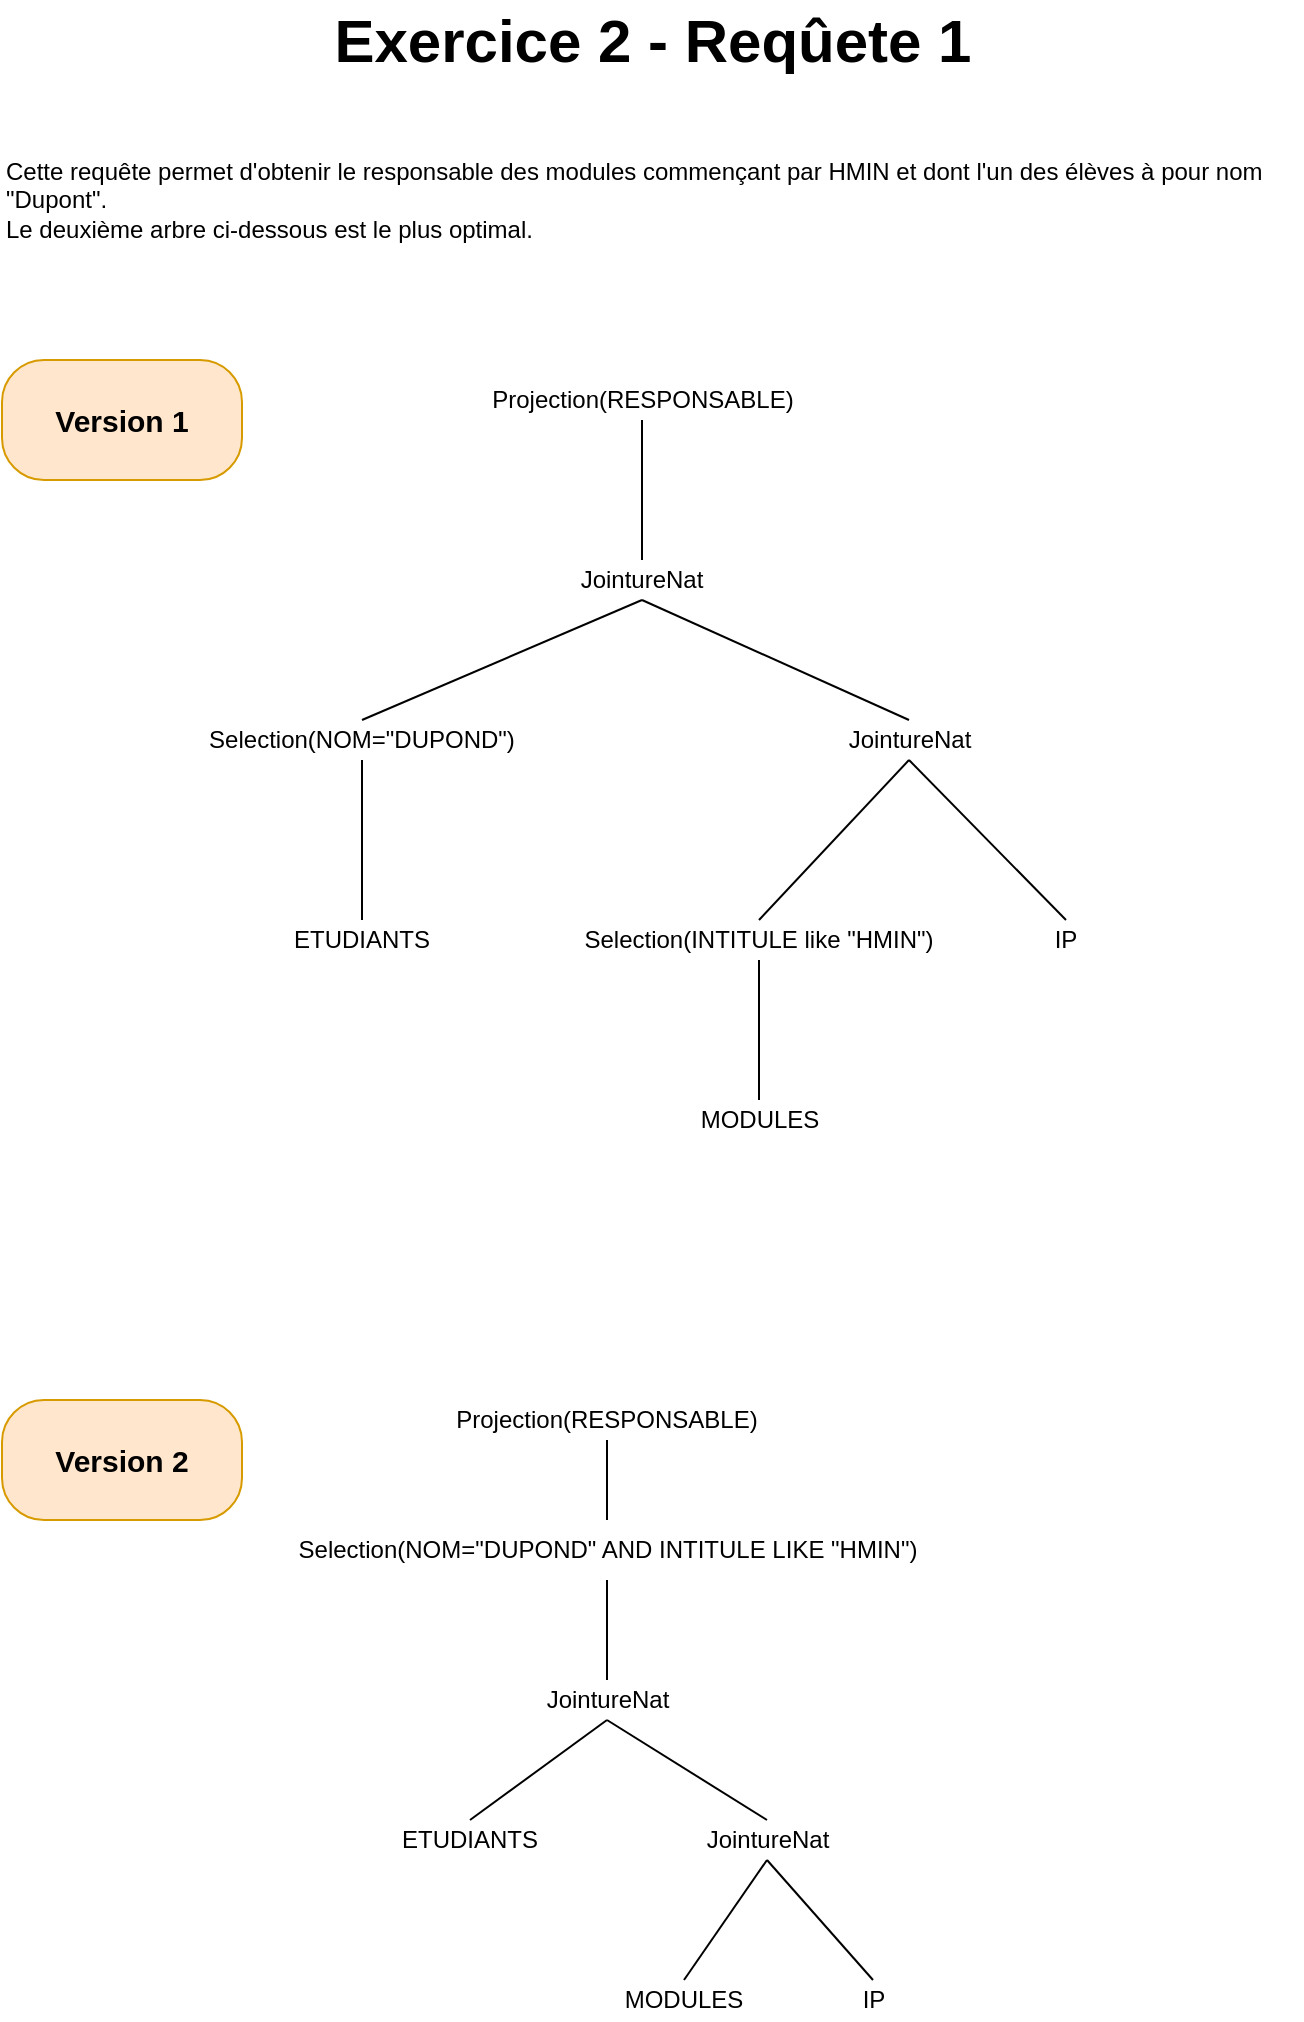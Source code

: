 <mxfile version="13.7.3" type="device" pages="6"><diagram id="fIxOMbTCeSbugFlC3aBC" name="Requête 1"><mxGraphModel dx="1422" dy="710" grid="1" gridSize="10" guides="1" tooltips="1" connect="1" arrows="1" fold="1" page="1" pageScale="1" pageWidth="827" pageHeight="1169" math="0" shadow="0"><root><mxCell id="0"/><mxCell id="1" parent="0"/><mxCell id="efxfuRdsyJIsSUiXP3h2-4" value="Cette requête permet d'obtenir le responsable des modules commençant par HMIN et dont l'un des élèves à pour nom &quot;Dupont&quot;.&lt;br&gt;Le deuxième arbre ci-dessous est le plus optimal." style="text;html=1;strokeColor=none;fillColor=none;align=left;verticalAlign=middle;whiteSpace=wrap;rounded=0;" parent="1" vertex="1"><mxGeometry x="88" y="120" width="650" height="80" as="geometry"/></mxCell><mxCell id="efxfuRdsyJIsSUiXP3h2-5" value="&lt;font style=&quot;font-size: 30px&quot;&gt;Exercice 2 - Reqûete 1&lt;/font&gt;" style="text;html=1;strokeColor=none;fillColor=none;align=center;verticalAlign=middle;whiteSpace=wrap;rounded=0;fontStyle=1;fontSize=20;" parent="1" vertex="1"><mxGeometry x="220" y="60" width="387" height="40" as="geometry"/></mxCell><mxCell id="yq5RNUARjNYX1G19-g4e-2" style="edgeStyle=orthogonalEdgeStyle;rounded=0;orthogonalLoop=1;jettySize=auto;html=1;entryX=0.5;entryY=0;entryDx=0;entryDy=0;endArrow=none;endFill=0;fontSize=12;" parent="1" source="iAa52vRiWzUiqjrBb6gy-1" target="iAa52vRiWzUiqjrBb6gy-5" edge="1"><mxGeometry relative="1" as="geometry"/></mxCell><mxCell id="iAa52vRiWzUiqjrBb6gy-1" value="Projection(RESPONSABLE)" style="text;html=1;strokeColor=none;fillColor=none;align=center;verticalAlign=middle;whiteSpace=wrap;rounded=0;fontSize=12;" parent="1" vertex="1"><mxGeometry x="326.5" y="250" width="163" height="20" as="geometry"/></mxCell><mxCell id="yq5RNUARjNYX1G19-g4e-5" style="edgeStyle=none;rounded=0;orthogonalLoop=1;jettySize=auto;html=1;exitX=0.5;exitY=1;exitDx=0;exitDy=0;entryX=0.5;entryY=0;entryDx=0;entryDy=0;endArrow=none;endFill=0;fontSize=12;" parent="1" source="iAa52vRiWzUiqjrBb6gy-4" target="iAa52vRiWzUiqjrBb6gy-8" edge="1"><mxGeometry relative="1" as="geometry"/></mxCell><mxCell id="iAa52vRiWzUiqjrBb6gy-4" value="Selection(NOM=&quot;DUPOND&quot;)" style="text;html=1;strokeColor=none;fillColor=none;align=center;verticalAlign=middle;whiteSpace=wrap;rounded=0;fontSize=12;" parent="1" vertex="1"><mxGeometry x="188" y="420" width="160" height="20" as="geometry"/></mxCell><mxCell id="yq5RNUARjNYX1G19-g4e-3" style="rounded=0;orthogonalLoop=1;jettySize=auto;html=1;exitX=0.5;exitY=1;exitDx=0;exitDy=0;entryX=0.5;entryY=0;entryDx=0;entryDy=0;endArrow=none;endFill=0;fontSize=12;" parent="1" source="iAa52vRiWzUiqjrBb6gy-5" target="iAa52vRiWzUiqjrBb6gy-12" edge="1"><mxGeometry relative="1" as="geometry"/></mxCell><mxCell id="yq5RNUARjNYX1G19-g4e-4" style="edgeStyle=none;rounded=0;orthogonalLoop=1;jettySize=auto;html=1;exitX=0.5;exitY=1;exitDx=0;exitDy=0;entryX=0.5;entryY=0;entryDx=0;entryDy=0;endArrow=none;endFill=0;fontSize=12;" parent="1" source="iAa52vRiWzUiqjrBb6gy-5" target="iAa52vRiWzUiqjrBb6gy-4" edge="1"><mxGeometry relative="1" as="geometry"/></mxCell><mxCell id="iAa52vRiWzUiqjrBb6gy-5" value="JointureNat" style="text;html=1;strokeColor=none;fillColor=none;align=center;verticalAlign=middle;whiteSpace=wrap;rounded=0;fontSize=12;" parent="1" vertex="1"><mxGeometry x="368" y="340" width="80" height="20" as="geometry"/></mxCell><mxCell id="iAa52vRiWzUiqjrBb6gy-8" value="ETUDIANTS" style="text;html=1;strokeColor=none;fillColor=none;align=center;verticalAlign=middle;whiteSpace=wrap;rounded=0;fontSize=12;" parent="1" vertex="1"><mxGeometry x="229" y="520" width="78" height="20" as="geometry"/></mxCell><mxCell id="iAa52vRiWzUiqjrBb6gy-9" value="IP" style="text;html=1;strokeColor=none;fillColor=none;align=center;verticalAlign=middle;whiteSpace=wrap;rounded=0;fontSize=12;" parent="1" vertex="1"><mxGeometry x="600" y="520" width="40" height="20" as="geometry"/></mxCell><mxCell id="yq5RNUARjNYX1G19-g4e-7" style="edgeStyle=none;rounded=0;orthogonalLoop=1;jettySize=auto;html=1;exitX=0.5;exitY=1;exitDx=0;exitDy=0;entryX=0.5;entryY=0;entryDx=0;entryDy=0;endArrow=none;endFill=0;fontSize=12;" parent="1" source="iAa52vRiWzUiqjrBb6gy-12" target="iAa52vRiWzUiqjrBb6gy-9" edge="1"><mxGeometry relative="1" as="geometry"/></mxCell><mxCell id="yq5RNUARjNYX1G19-g4e-17" style="edgeStyle=none;rounded=0;orthogonalLoop=1;jettySize=auto;html=1;exitX=0.5;exitY=1;exitDx=0;exitDy=0;entryX=0.5;entryY=0;entryDx=0;entryDy=0;endArrow=none;endFill=0;fontSize=12;" parent="1" source="iAa52vRiWzUiqjrBb6gy-12" target="yq5RNUARjNYX1G19-g4e-16" edge="1"><mxGeometry relative="1" as="geometry"/></mxCell><mxCell id="iAa52vRiWzUiqjrBb6gy-12" value="JointureNat" style="text;html=1;strokeColor=none;fillColor=none;align=center;verticalAlign=middle;whiteSpace=wrap;rounded=0;fontSize=12;" parent="1" vertex="1"><mxGeometry x="501.5" y="420" width="80" height="20" as="geometry"/></mxCell><mxCell id="iAa52vRiWzUiqjrBb6gy-15" value="MODULES" style="text;html=1;strokeColor=none;fillColor=none;align=center;verticalAlign=middle;whiteSpace=wrap;rounded=0;fontSize=12;" parent="1" vertex="1"><mxGeometry x="433.5" y="610" width="66" height="20" as="geometry"/></mxCell><mxCell id="yq5RNUARjNYX1G19-g4e-14" style="edgeStyle=none;rounded=0;orthogonalLoop=1;jettySize=auto;html=1;exitX=0.5;exitY=1;exitDx=0;exitDy=0;entryX=0.5;entryY=0;entryDx=0;entryDy=0;endArrow=none;endFill=0;fontSize=12;" parent="1" source="MNJr0aaSFMlHpKCil56q-1" target="MNJr0aaSFMlHpKCil56q-14" edge="1"><mxGeometry relative="1" as="geometry"/></mxCell><mxCell id="MNJr0aaSFMlHpKCil56q-1" value="Projection(RESPONSABLE)" style="text;html=1;strokeColor=none;fillColor=none;align=center;verticalAlign=middle;whiteSpace=wrap;rounded=0;fontSize=12;" parent="1" vertex="1"><mxGeometry x="309" y="760" width="163" height="20" as="geometry"/></mxCell><mxCell id="yq5RNUARjNYX1G19-g4e-10" style="edgeStyle=none;rounded=0;orthogonalLoop=1;jettySize=auto;html=1;exitX=0.5;exitY=1;exitDx=0;exitDy=0;entryX=0.5;entryY=0;entryDx=0;entryDy=0;endArrow=none;endFill=0;fontSize=12;" parent="1" source="MNJr0aaSFMlHpKCil56q-4" target="MNJr0aaSFMlHpKCil56q-7" edge="1"><mxGeometry relative="1" as="geometry"/></mxCell><mxCell id="yq5RNUARjNYX1G19-g4e-11" style="edgeStyle=none;rounded=0;orthogonalLoop=1;jettySize=auto;html=1;exitX=0.5;exitY=1;exitDx=0;exitDy=0;entryX=0.5;entryY=0;entryDx=0;entryDy=0;endArrow=none;endFill=0;fontSize=12;" parent="1" source="MNJr0aaSFMlHpKCil56q-4" target="MNJr0aaSFMlHpKCil56q-9" edge="1"><mxGeometry relative="1" as="geometry"/></mxCell><mxCell id="yq5RNUARjNYX1G19-g4e-15" value="" style="edgeStyle=none;rounded=0;orthogonalLoop=1;jettySize=auto;html=1;endArrow=none;endFill=0;fontSize=12;" parent="1" source="MNJr0aaSFMlHpKCil56q-4" target="MNJr0aaSFMlHpKCil56q-14" edge="1"><mxGeometry relative="1" as="geometry"/></mxCell><mxCell id="MNJr0aaSFMlHpKCil56q-4" value="JointureNat" style="text;html=1;strokeColor=none;fillColor=none;align=center;verticalAlign=middle;whiteSpace=wrap;rounded=0;fontSize=12;" parent="1" vertex="1"><mxGeometry x="350.5" y="900" width="80" height="20" as="geometry"/></mxCell><mxCell id="MNJr0aaSFMlHpKCil56q-7" value="ETUDIANTS" style="text;html=1;strokeColor=none;fillColor=none;align=center;verticalAlign=middle;whiteSpace=wrap;rounded=0;fontSize=12;" parent="1" vertex="1"><mxGeometry x="283" y="970" width="78" height="20" as="geometry"/></mxCell><mxCell id="MNJr0aaSFMlHpKCil56q-8" value="IP" style="text;html=1;strokeColor=none;fillColor=none;align=center;verticalAlign=middle;whiteSpace=wrap;rounded=0;fontSize=12;" parent="1" vertex="1"><mxGeometry x="503.5" y="1050" width="40" height="20" as="geometry"/></mxCell><mxCell id="yq5RNUARjNYX1G19-g4e-12" style="edgeStyle=none;rounded=0;orthogonalLoop=1;jettySize=auto;html=1;exitX=0.5;exitY=1;exitDx=0;exitDy=0;entryX=0.5;entryY=0;entryDx=0;entryDy=0;endArrow=none;endFill=0;fontSize=12;" parent="1" source="MNJr0aaSFMlHpKCil56q-9" target="MNJr0aaSFMlHpKCil56q-12" edge="1"><mxGeometry relative="1" as="geometry"/></mxCell><mxCell id="yq5RNUARjNYX1G19-g4e-13" style="edgeStyle=none;rounded=0;orthogonalLoop=1;jettySize=auto;html=1;exitX=0.5;exitY=1;exitDx=0;exitDy=0;entryX=0.5;entryY=0;entryDx=0;entryDy=0;endArrow=none;endFill=0;fontSize=12;" parent="1" source="MNJr0aaSFMlHpKCil56q-9" target="MNJr0aaSFMlHpKCil56q-8" edge="1"><mxGeometry relative="1" as="geometry"/></mxCell><mxCell id="MNJr0aaSFMlHpKCil56q-9" value="JointureNat" style="text;html=1;strokeColor=none;fillColor=none;align=center;verticalAlign=middle;whiteSpace=wrap;rounded=0;fontSize=12;" parent="1" vertex="1"><mxGeometry x="430.5" y="970" width="80" height="20" as="geometry"/></mxCell><mxCell id="MNJr0aaSFMlHpKCil56q-12" value="MODULES" style="text;html=1;strokeColor=none;fillColor=none;align=center;verticalAlign=middle;whiteSpace=wrap;rounded=0;fontSize=12;" parent="1" vertex="1"><mxGeometry x="396" y="1050" width="66" height="20" as="geometry"/></mxCell><mxCell id="MNJr0aaSFMlHpKCil56q-14" value="Selection(NOM=&quot;DUPOND&quot; AND INTITULE LIKE &quot;HMIN&quot;)" style="text;html=1;strokeColor=none;fillColor=none;align=center;verticalAlign=middle;whiteSpace=wrap;rounded=0;fontSize=12;" parent="1" vertex="1"><mxGeometry x="225.75" y="820" width="329.5" height="30" as="geometry"/></mxCell><mxCell id="yq5RNUARjNYX1G19-g4e-18" value="" style="edgeStyle=none;rounded=0;orthogonalLoop=1;jettySize=auto;html=1;endArrow=none;endFill=0;fontSize=12;" parent="1" source="yq5RNUARjNYX1G19-g4e-16" target="iAa52vRiWzUiqjrBb6gy-15" edge="1"><mxGeometry relative="1" as="geometry"/></mxCell><mxCell id="yq5RNUARjNYX1G19-g4e-16" value="&lt;span&gt;Selection(INTITULE like &quot;HMIN&quot;)&lt;/span&gt;" style="text;html=1;strokeColor=none;fillColor=none;align=center;verticalAlign=middle;whiteSpace=wrap;rounded=0;" parent="1" vertex="1"><mxGeometry x="374" y="520" width="185" height="20" as="geometry"/></mxCell><mxCell id="oL_ep939ipmVz-ZG2Ydf-2" value="Version 1" style="rounded=1;whiteSpace=wrap;html=1;fontFamily=Helvetica;fontSize=15;fillColor=#ffe6cc;strokeColor=#d79b00;fontStyle=1;arcSize=35;" parent="1" vertex="1"><mxGeometry x="88" y="240" width="120" height="60" as="geometry"/></mxCell><mxCell id="oL_ep939ipmVz-ZG2Ydf-3" value="Version 2" style="rounded=1;whiteSpace=wrap;html=1;fontFamily=Helvetica;fontSize=15;fillColor=#ffe6cc;strokeColor=#d79b00;fontStyle=1;arcSize=35;" parent="1" vertex="1"><mxGeometry x="88" y="760" width="120" height="60" as="geometry"/></mxCell></root></mxGraphModel></diagram><diagram id="-lafO4X_2Fj42Xlnd3Up" name="Requête 2"><mxGraphModel dx="1786" dy="913" grid="1" gridSize="10" guides="1" tooltips="1" connect="1" arrows="1" fold="1" page="1" pageScale="1" pageWidth="827" pageHeight="1169" math="0" shadow="0"><root><mxCell id="REEApRhOw3qhV_98Ebuy-0"/><mxCell id="REEApRhOw3qhV_98Ebuy-1" parent="REEApRhOw3qhV_98Ebuy-0"/><mxCell id="xT_HqAtJ35N7aPsszSiF-8" style="edgeStyle=none;rounded=0;orthogonalLoop=1;jettySize=auto;html=1;exitX=0.5;exitY=1;exitDx=0;exitDy=0;entryX=0.5;entryY=0;entryDx=0;entryDy=0;endArrow=none;endFill=0;fontSize=12;" edge="1" parent="REEApRhOw3qhV_98Ebuy-1" source="VzQjXRDMB9MuVaVtbJ7q-2" target="zKdw9Sj2Rr8vi3P9agm2-6"><mxGeometry relative="1" as="geometry"/></mxCell><mxCell id="xT_HqAtJ35N7aPsszSiF-9" style="edgeStyle=none;rounded=0;orthogonalLoop=1;jettySize=auto;html=1;exitX=0.5;exitY=1;exitDx=0;exitDy=0;entryX=0.5;entryY=0;entryDx=0;entryDy=0;endArrow=none;endFill=0;fontSize=12;" edge="1" parent="REEApRhOw3qhV_98Ebuy-1" source="VzQjXRDMB9MuVaVtbJ7q-2" target="zKdw9Sj2Rr8vi3P9agm2-0"><mxGeometry relative="1" as="geometry"/></mxCell><mxCell id="xT_HqAtJ35N7aPsszSiF-10" value="" style="edgeStyle=none;rounded=0;orthogonalLoop=1;jettySize=auto;html=1;endArrow=none;endFill=0;fontSize=12;" edge="1" parent="REEApRhOw3qhV_98Ebuy-1" source="VzQjXRDMB9MuVaVtbJ7q-2" target="VzQjXRDMB9MuVaVtbJ7q-3"><mxGeometry relative="1" as="geometry"/></mxCell><mxCell id="VzQjXRDMB9MuVaVtbJ7q-2" value="JointureNat" style="text;html=1;strokeColor=none;fillColor=none;align=center;verticalAlign=middle;whiteSpace=wrap;rounded=0;fontSize=12;" vertex="1" parent="REEApRhOw3qhV_98Ebuy-1"><mxGeometry x="286.5" y="310" width="80" height="20" as="geometry"/></mxCell><mxCell id="VzQjXRDMB9MuVaVtbJ7q-3" value="Projection(NOM)" style="text;html=1;strokeColor=none;fillColor=none;align=center;verticalAlign=middle;whiteSpace=wrap;rounded=0;fontSize=12;" vertex="1" parent="REEApRhOw3qhV_98Ebuy-1"><mxGeometry x="245" y="240" width="163" height="20" as="geometry"/></mxCell><mxCell id="zKdw9Sj2Rr8vi3P9agm2-0" value="ETUDIANTS" style="text;html=1;strokeColor=none;fillColor=none;align=center;verticalAlign=middle;whiteSpace=wrap;rounded=0;fontSize=12;" vertex="1" parent="REEApRhOw3qhV_98Ebuy-1"><mxGeometry x="230" y="370" width="78" height="20" as="geometry"/></mxCell><mxCell id="xT_HqAtJ35N7aPsszSiF-2" style="edgeStyle=none;rounded=0;orthogonalLoop=1;jettySize=auto;html=1;exitX=0.5;exitY=1;exitDx=0;exitDy=0;entryX=0.5;entryY=0;entryDx=0;entryDy=0;endArrow=none;endFill=0;fontSize=12;" edge="1" parent="REEApRhOw3qhV_98Ebuy-1" source="zKdw9Sj2Rr8vi3P9agm2-3" target="zKdw9Sj2Rr8vi3P9agm2-11"><mxGeometry relative="1" as="geometry"/></mxCell><mxCell id="xT_HqAtJ35N7aPsszSiF-3" style="edgeStyle=none;rounded=0;orthogonalLoop=1;jettySize=auto;html=1;exitX=0.5;exitY=1;exitDx=0;exitDy=0;entryX=0.5;entryY=0;entryDx=0;entryDy=0;endArrow=none;endFill=0;fontSize=12;" edge="1" parent="REEApRhOw3qhV_98Ebuy-1" source="zKdw9Sj2Rr8vi3P9agm2-3" target="V58tfXK8Nelp8Cwttzzf-0"><mxGeometry relative="1" as="geometry"/></mxCell><mxCell id="zKdw9Sj2Rr8vi3P9agm2-3" value="JointureNat" style="text;html=1;strokeColor=none;fillColor=none;align=center;verticalAlign=middle;whiteSpace=wrap;rounded=0;fontSize=12;" vertex="1" parent="REEApRhOw3qhV_98Ebuy-1"><mxGeometry x="441.5" y="430" width="80" height="20" as="geometry"/></mxCell><mxCell id="xT_HqAtJ35N7aPsszSiF-6" style="edgeStyle=none;rounded=0;orthogonalLoop=1;jettySize=auto;html=1;exitX=0.5;exitY=1;exitDx=0;exitDy=0;entryX=0.5;entryY=0;entryDx=0;entryDy=0;endArrow=none;endFill=0;fontSize=12;" edge="1" parent="REEApRhOw3qhV_98Ebuy-1" source="zKdw9Sj2Rr8vi3P9agm2-6" target="zKdw9Sj2Rr8vi3P9agm2-3"><mxGeometry relative="1" as="geometry"/></mxCell><mxCell id="xT_HqAtJ35N7aPsszSiF-7" style="edgeStyle=none;rounded=0;orthogonalLoop=1;jettySize=auto;html=1;exitX=0.5;exitY=1;exitDx=0;exitDy=0;entryX=0.5;entryY=0;entryDx=0;entryDy=0;endArrow=none;endFill=0;fontSize=12;" edge="1" parent="REEApRhOw3qhV_98Ebuy-1" source="zKdw9Sj2Rr8vi3P9agm2-6" target="zKdw9Sj2Rr8vi3P9agm2-7"><mxGeometry relative="1" as="geometry"/></mxCell><mxCell id="zKdw9Sj2Rr8vi3P9agm2-6" value="JointureNat" style="text;html=1;strokeColor=none;fillColor=none;align=center;verticalAlign=middle;whiteSpace=wrap;rounded=0;fontSize=12;" vertex="1" parent="REEApRhOw3qhV_98Ebuy-1"><mxGeometry x="348.5" y="370" width="80" height="20" as="geometry"/></mxCell><mxCell id="zKdw9Sj2Rr8vi3P9agm2-7" value="IA" style="text;html=1;strokeColor=none;fillColor=none;align=center;verticalAlign=middle;whiteSpace=wrap;rounded=0;fontSize=12;" vertex="1" parent="REEApRhOw3qhV_98Ebuy-1"><mxGeometry x="313.5" y="430" width="40" height="20" as="geometry"/></mxCell><mxCell id="zKdw9Sj2Rr8vi3P9agm2-8" value="FORMATION" style="text;html=1;strokeColor=none;fillColor=none;align=center;verticalAlign=middle;whiteSpace=wrap;rounded=0;fontSize=12;" vertex="1" parent="REEApRhOw3qhV_98Ebuy-1"><mxGeometry x="373.5" y="585" width="40" height="20" as="geometry"/></mxCell><mxCell id="xT_HqAtJ35N7aPsszSiF-0" style="edgeStyle=none;rounded=0;orthogonalLoop=1;jettySize=auto;html=1;exitX=0.5;exitY=1;exitDx=0;exitDy=0;entryX=0.5;entryY=0;entryDx=0;entryDy=0;endArrow=none;endFill=0;fontSize=12;" edge="1" parent="REEApRhOw3qhV_98Ebuy-1" source="zKdw9Sj2Rr8vi3P9agm2-11" target="zKdw9Sj2Rr8vi3P9agm2-15"><mxGeometry relative="1" as="geometry"/></mxCell><mxCell id="xT_HqAtJ35N7aPsszSiF-1" style="edgeStyle=none;rounded=0;orthogonalLoop=1;jettySize=auto;html=1;exitX=0.5;exitY=1;exitDx=0;exitDy=0;entryX=0.5;entryY=0;entryDx=0;entryDy=0;endArrow=none;endFill=0;fontSize=12;" edge="1" parent="REEApRhOw3qhV_98Ebuy-1" source="zKdw9Sj2Rr8vi3P9agm2-11" target="5UsRZRo9tSo1DCZbgti2-0"><mxGeometry relative="1" as="geometry"/></mxCell><mxCell id="zKdw9Sj2Rr8vi3P9agm2-11" value="JointureNat" style="text;html=1;strokeColor=none;fillColor=none;align=center;verticalAlign=middle;whiteSpace=wrap;rounded=0;fontSize=12;" vertex="1" parent="REEApRhOw3qhV_98Ebuy-1"><mxGeometry x="532.5" y="510" width="80" height="20" as="geometry"/></mxCell><mxCell id="zKdw9Sj2Rr8vi3P9agm2-15" value="IP" style="text;html=1;strokeColor=none;fillColor=none;align=center;verticalAlign=middle;whiteSpace=wrap;rounded=0;fontSize=12;" vertex="1" parent="REEApRhOw3qhV_98Ebuy-1"><mxGeometry x="492.5" y="585" width="40" height="20" as="geometry"/></mxCell><mxCell id="zKdw9Sj2Rr8vi3P9agm2-16" value="MODULE" style="text;html=1;strokeColor=none;fillColor=none;align=center;verticalAlign=middle;whiteSpace=wrap;rounded=0;fontSize=12;" vertex="1" parent="REEApRhOw3qhV_98Ebuy-1"><mxGeometry x="616.5" y="640" width="40" height="20" as="geometry"/></mxCell><mxCell id="V58tfXK8Nelp8Cwttzzf-1" style="edgeStyle=orthogonalEdgeStyle;rounded=0;orthogonalLoop=1;jettySize=auto;html=1;exitX=0.5;exitY=1;exitDx=0;exitDy=0;entryX=0.5;entryY=0;entryDx=0;entryDy=0;fontSize=12;endArrow=none;endFill=0;" edge="1" parent="REEApRhOw3qhV_98Ebuy-1" source="V58tfXK8Nelp8Cwttzzf-0" target="zKdw9Sj2Rr8vi3P9agm2-8"><mxGeometry relative="1" as="geometry"/></mxCell><mxCell id="V58tfXK8Nelp8Cwttzzf-0" value="Selection(NOMF=&quot;MASTER AIGLE&quot;)" style="text;html=1;strokeColor=none;fillColor=none;align=center;verticalAlign=middle;whiteSpace=wrap;rounded=0;fontSize=12;" vertex="1" parent="REEApRhOw3qhV_98Ebuy-1"><mxGeometry x="288.5" y="510" width="210" height="20" as="geometry"/></mxCell><mxCell id="5UsRZRo9tSo1DCZbgti2-2" style="edgeStyle=orthogonalEdgeStyle;rounded=0;orthogonalLoop=1;jettySize=auto;html=1;exitX=0.5;exitY=1;exitDx=0;exitDy=0;entryX=0.5;entryY=0;entryDx=0;entryDy=0;endArrow=none;endFill=0;fontSize=12;" edge="1" parent="REEApRhOw3qhV_98Ebuy-1" source="5UsRZRo9tSo1DCZbgti2-0" target="zKdw9Sj2Rr8vi3P9agm2-16"><mxGeometry relative="1" as="geometry"/></mxCell><mxCell id="5UsRZRo9tSo1DCZbgti2-0" value="Selection(INTITULE=&quot;EDBD&quot;)" style="text;html=1;strokeColor=none;fillColor=none;align=center;verticalAlign=middle;whiteSpace=wrap;rounded=0;fontSize=12;" vertex="1" parent="REEApRhOw3qhV_98Ebuy-1"><mxGeometry x="556.5" y="585" width="160" height="20" as="geometry"/></mxCell><mxCell id="RGpltnPLz2cHEOdiG-nw-0" style="edgeStyle=none;rounded=0;orthogonalLoop=1;jettySize=auto;html=1;exitX=0.5;exitY=1;exitDx=0;exitDy=0;entryX=0.5;entryY=0;entryDx=0;entryDy=0;endArrow=none;endFill=0;" edge="1" parent="REEApRhOw3qhV_98Ebuy-1" source="RGpltnPLz2cHEOdiG-nw-1" target="RGpltnPLz2cHEOdiG-nw-11"><mxGeometry relative="1" as="geometry"/></mxCell><mxCell id="RGpltnPLz2cHEOdiG-nw-1" value="Projection(NOM)" style="text;html=1;strokeColor=none;fillColor=none;align=center;verticalAlign=middle;whiteSpace=wrap;rounded=0;" vertex="1" parent="REEApRhOw3qhV_98Ebuy-1"><mxGeometry x="303" y="720" width="120" height="20" as="geometry"/></mxCell><mxCell id="RGpltnPLz2cHEOdiG-nw-2" style="edgeStyle=none;rounded=0;orthogonalLoop=1;jettySize=auto;html=1;exitX=0.5;exitY=0;exitDx=0;exitDy=0;entryX=0.5;entryY=1;entryDx=0;entryDy=0;endArrow=none;endFill=0;" edge="1" parent="REEApRhOw3qhV_98Ebuy-1" source="RGpltnPLz2cHEOdiG-nw-3" target="RGpltnPLz2cHEOdiG-nw-16"><mxGeometry relative="1" as="geometry"/></mxCell><mxCell id="RGpltnPLz2cHEOdiG-nw-3" value="Formation" style="text;html=1;strokeColor=none;fillColor=none;align=center;verticalAlign=middle;whiteSpace=wrap;rounded=0;" vertex="1" parent="REEApRhOw3qhV_98Ebuy-1"><mxGeometry x="382" y="1000" width="90" height="20" as="geometry"/></mxCell><mxCell id="RGpltnPLz2cHEOdiG-nw-5" value="IP" style="text;html=1;strokeColor=none;fillColor=none;align=center;verticalAlign=middle;whiteSpace=wrap;rounded=0;" vertex="1" parent="REEApRhOw3qhV_98Ebuy-1"><mxGeometry x="574" y="1070" width="90" height="20" as="geometry"/></mxCell><mxCell id="RGpltnPLz2cHEOdiG-nw-7" value="Modules" style="text;html=1;strokeColor=none;fillColor=none;align=center;verticalAlign=middle;whiteSpace=wrap;rounded=0;" vertex="1" parent="REEApRhOw3qhV_98Ebuy-1"><mxGeometry x="453" y="1070" width="90" height="20" as="geometry"/></mxCell><mxCell id="RGpltnPLz2cHEOdiG-nw-8" style="edgeStyle=none;rounded=0;orthogonalLoop=1;jettySize=auto;html=1;exitX=0.5;exitY=0;exitDx=0;exitDy=0;entryX=0.5;entryY=1;entryDx=0;entryDy=0;endArrow=none;endFill=0;" edge="1" parent="REEApRhOw3qhV_98Ebuy-1" source="RGpltnPLz2cHEOdiG-nw-9" target="RGpltnPLz2cHEOdiG-nw-17"><mxGeometry relative="1" as="geometry"/></mxCell><mxCell id="RGpltnPLz2cHEOdiG-nw-9" value="Étudiants" style="text;html=1;strokeColor=none;fillColor=none;align=center;verticalAlign=middle;whiteSpace=wrap;rounded=0;" vertex="1" parent="REEApRhOw3qhV_98Ebuy-1"><mxGeometry x="243" y="1000" width="90" height="20" as="geometry"/></mxCell><mxCell id="RGpltnPLz2cHEOdiG-nw-10" style="edgeStyle=none;rounded=0;orthogonalLoop=1;jettySize=auto;html=1;exitX=0.5;exitY=1;exitDx=0;exitDy=0;entryX=0.5;entryY=0;entryDx=0;entryDy=0;endArrow=none;endFill=0;" edge="1" parent="REEApRhOw3qhV_98Ebuy-1" source="RGpltnPLz2cHEOdiG-nw-11" target="RGpltnPLz2cHEOdiG-nw-14"><mxGeometry relative="1" as="geometry"/></mxCell><mxCell id="RGpltnPLz2cHEOdiG-nw-11" value="Selection(NOMF=&quot;MASTER AIGLE&quot; AND INTITULE = &quot;EDBD&quot;)" style="text;html=1;strokeColor=none;fillColor=none;align=center;verticalAlign=middle;whiteSpace=wrap;rounded=0;" vertex="1" parent="REEApRhOw3qhV_98Ebuy-1"><mxGeometry x="268" y="780" width="190" height="40" as="geometry"/></mxCell><mxCell id="RGpltnPLz2cHEOdiG-nw-12" style="edgeStyle=none;rounded=0;orthogonalLoop=1;jettySize=auto;html=1;exitX=0.5;exitY=1;exitDx=0;exitDy=0;entryX=0.5;entryY=0;entryDx=0;entryDy=0;endArrow=none;endFill=0;" edge="1" parent="REEApRhOw3qhV_98Ebuy-1" source="RGpltnPLz2cHEOdiG-nw-14" target="RGpltnPLz2cHEOdiG-nw-17"><mxGeometry relative="1" as="geometry"/></mxCell><mxCell id="RGpltnPLz2cHEOdiG-nw-13" style="edgeStyle=none;rounded=0;orthogonalLoop=1;jettySize=auto;html=1;exitX=0.5;exitY=1;exitDx=0;exitDy=0;entryX=0.5;entryY=0;entryDx=0;entryDy=0;endArrow=none;endFill=0;" edge="1" parent="REEApRhOw3qhV_98Ebuy-1" source="RGpltnPLz2cHEOdiG-nw-14" target="RGpltnPLz2cHEOdiG-nw-16"><mxGeometry relative="1" as="geometry"/></mxCell><mxCell id="RGpltnPLz2cHEOdiG-nw-14" value="JointureNat" style="text;html=1;strokeColor=none;fillColor=none;align=center;verticalAlign=middle;whiteSpace=wrap;rounded=0;" vertex="1" parent="REEApRhOw3qhV_98Ebuy-1"><mxGeometry x="318" y="860" width="90" height="20" as="geometry"/></mxCell><mxCell id="RGpltnPLz2cHEOdiG-nw-15" style="edgeStyle=none;rounded=0;orthogonalLoop=1;jettySize=auto;html=1;exitX=0.5;exitY=1;exitDx=0;exitDy=0;entryX=0.5;entryY=0;entryDx=0;entryDy=0;endArrow=none;endFill=0;" edge="1" parent="REEApRhOw3qhV_98Ebuy-1" source="RGpltnPLz2cHEOdiG-nw-16" target="RGpltnPLz2cHEOdiG-nw-20"><mxGeometry relative="1" as="geometry"/></mxCell><mxCell id="RGpltnPLz2cHEOdiG-nw-16" value="JointureNat" style="text;html=1;strokeColor=none;fillColor=none;align=center;verticalAlign=middle;whiteSpace=wrap;rounded=0;" vertex="1" parent="REEApRhOw3qhV_98Ebuy-1"><mxGeometry x="453" y="930" width="90" height="20" as="geometry"/></mxCell><mxCell id="RGpltnPLz2cHEOdiG-nw-17" value="JointureNat" style="text;html=1;strokeColor=none;fillColor=none;align=center;verticalAlign=middle;whiteSpace=wrap;rounded=0;" vertex="1" parent="REEApRhOw3qhV_98Ebuy-1"><mxGeometry x="193" y="930" width="90" height="20" as="geometry"/></mxCell><mxCell id="RGpltnPLz2cHEOdiG-nw-18" style="edgeStyle=none;rounded=0;orthogonalLoop=1;jettySize=auto;html=1;exitX=0.5;exitY=0;exitDx=0;exitDy=0;entryX=0.5;entryY=1;entryDx=0;entryDy=0;endArrow=none;endFill=0;" edge="1" parent="REEApRhOw3qhV_98Ebuy-1" source="RGpltnPLz2cHEOdiG-nw-19" target="RGpltnPLz2cHEOdiG-nw-17"><mxGeometry relative="1" as="geometry"/></mxCell><mxCell id="RGpltnPLz2cHEOdiG-nw-19" value="IA" style="text;html=1;strokeColor=none;fillColor=none;align=center;verticalAlign=middle;whiteSpace=wrap;rounded=0;" vertex="1" parent="REEApRhOw3qhV_98Ebuy-1"><mxGeometry x="163" y="1000" width="40" height="20" as="geometry"/></mxCell><mxCell id="xT_HqAtJ35N7aPsszSiF-14" style="edgeStyle=none;rounded=0;orthogonalLoop=1;jettySize=auto;html=1;exitX=0.5;exitY=1;exitDx=0;exitDy=0;entryX=0.5;entryY=0;entryDx=0;entryDy=0;endArrow=none;endFill=0;fontSize=12;" edge="1" parent="REEApRhOw3qhV_98Ebuy-1" source="RGpltnPLz2cHEOdiG-nw-20" target="RGpltnPLz2cHEOdiG-nw-7"><mxGeometry relative="1" as="geometry"/></mxCell><mxCell id="xT_HqAtJ35N7aPsszSiF-15" style="edgeStyle=none;rounded=0;orthogonalLoop=1;jettySize=auto;html=1;exitX=0.5;exitY=1;exitDx=0;exitDy=0;entryX=0.5;entryY=0;entryDx=0;entryDy=0;endArrow=none;endFill=0;fontSize=12;" edge="1" parent="REEApRhOw3qhV_98Ebuy-1" source="RGpltnPLz2cHEOdiG-nw-20" target="RGpltnPLz2cHEOdiG-nw-5"><mxGeometry relative="1" as="geometry"/></mxCell><mxCell id="RGpltnPLz2cHEOdiG-nw-20" value="JointureNat" style="text;html=1;strokeColor=none;fillColor=none;align=center;verticalAlign=middle;whiteSpace=wrap;rounded=0;" vertex="1" parent="REEApRhOw3qhV_98Ebuy-1"><mxGeometry x="514" y="1000" width="90" height="20" as="geometry"/></mxCell><mxCell id="ujkmrllSy23SPOOMs2my-0" value="&lt;font style=&quot;font-size: 30px&quot;&gt;Exercice 2 - Reqûete 2&lt;/font&gt;" style="text;html=1;strokeColor=none;fillColor=none;align=center;verticalAlign=middle;whiteSpace=wrap;rounded=0;fontStyle=1;fontSize=20;" vertex="1" parent="REEApRhOw3qhV_98Ebuy-1"><mxGeometry x="221" y="60" width="387" height="40" as="geometry"/></mxCell><mxCell id="AdlsGZNR2lZdOlL7Tn57-0" value="Cette requête permet d'obtenir le nom des étudiants de la formation &quot;MASTER AIGLE&quot; et qui participent au module ayant pour intitulé &quot;EDBD&quot;.&lt;br&gt;Le deuxième arbre ci-dessous est le plus optimal." style="text;html=1;strokeColor=none;fillColor=none;align=left;verticalAlign=middle;whiteSpace=wrap;rounded=0;" vertex="1" parent="REEApRhOw3qhV_98Ebuy-1"><mxGeometry x="88" y="120" width="650" height="80" as="geometry"/></mxCell><mxCell id="dSi_CxrzgfyKHGWf-YqN-0" value="Version 1" style="rounded=1;whiteSpace=wrap;html=1;fontFamily=Helvetica;fontSize=15;fillColor=#ffe6cc;strokeColor=#d79b00;fontStyle=1;arcSize=34;" vertex="1" parent="REEApRhOw3qhV_98Ebuy-1"><mxGeometry x="89.5" y="240" width="120" height="60" as="geometry"/></mxCell><mxCell id="dSi_CxrzgfyKHGWf-YqN-1" value="Version 2" style="rounded=1;whiteSpace=wrap;html=1;fontFamily=Helvetica;fontSize=15;fillColor=#ffe6cc;strokeColor=#d79b00;fontStyle=1;arcSize=36;" vertex="1" parent="REEApRhOw3qhV_98Ebuy-1"><mxGeometry x="89.5" y="720" width="120" height="60" as="geometry"/></mxCell></root></mxGraphModel></diagram><diagram id="JZ13Kr_B4RW5ijAyL9h-" name="Requête 3"><mxGraphModel dx="1786" dy="913" grid="1" gridSize="10" guides="1" tooltips="1" connect="1" arrows="1" fold="1" page="1" pageScale="1" pageWidth="827" pageHeight="1169" math="0" shadow="0"><root><mxCell id="t5ekPLhacuHWNAghqQ4Q-0"/><mxCell id="t5ekPLhacuHWNAghqQ4Q-1" parent="t5ekPLhacuHWNAghqQ4Q-0"/><mxCell id="OgByOAwePS-aZj0YL7Rz-0" value="Projection(INTITULE)" style="text;html=1;strokeColor=none;fillColor=none;align=center;verticalAlign=middle;whiteSpace=wrap;rounded=0;" vertex="1" parent="t5ekPLhacuHWNAghqQ4Q-1"><mxGeometry x="340" y="270" width="130" height="20" as="geometry"/></mxCell><mxCell id="OgByOAwePS-aZj0YL7Rz-1" style="edgeStyle=none;rounded=0;orthogonalLoop=1;jettySize=auto;html=1;exitX=0.5;exitY=0;exitDx=0;exitDy=0;entryX=0.5;entryY=1;entryDx=0;entryDy=0;endArrow=none;endFill=0;" edge="1" parent="t5ekPLhacuHWNAghqQ4Q-1" source="OgByOAwePS-aZj0YL7Rz-2" target="OgByOAwePS-aZj0YL7Rz-12"><mxGeometry relative="1" as="geometry"/></mxCell><mxCell id="OgByOAwePS-aZj0YL7Rz-2" value="JointureNat" style="text;html=1;strokeColor=none;fillColor=none;align=center;verticalAlign=middle;whiteSpace=wrap;rounded=0;" vertex="1" parent="t5ekPLhacuHWNAghqQ4Q-1"><mxGeometry x="360" y="400" width="90" height="20" as="geometry"/></mxCell><mxCell id="OgByOAwePS-aZj0YL7Rz-3" style="edgeStyle=none;rounded=0;orthogonalLoop=1;jettySize=auto;html=1;exitX=0.5;exitY=0;exitDx=0;exitDy=0;endArrow=none;endFill=0;entryX=0.5;entryY=1;entryDx=0;entryDy=0;" edge="1" parent="t5ekPLhacuHWNAghqQ4Q-1" source="OgByOAwePS-aZj0YL7Rz-4" target="OgByOAwePS-aZj0YL7Rz-2"><mxGeometry relative="1" as="geometry"><mxPoint x="380" y="480" as="targetPoint"/></mxGeometry></mxCell><mxCell id="OgByOAwePS-aZj0YL7Rz-4" value="JointureNat" style="text;html=1;strokeColor=none;fillColor=none;align=center;verticalAlign=middle;whiteSpace=wrap;rounded=0;" vertex="1" parent="t5ekPLhacuHWNAghqQ4Q-1"><mxGeometry x="290" y="470" width="90" height="20" as="geometry"/></mxCell><mxCell id="OgByOAwePS-aZj0YL7Rz-5" style="edgeStyle=none;rounded=0;orthogonalLoop=1;jettySize=auto;html=1;exitX=0.5;exitY=0;exitDx=0;exitDy=0;entryX=0.5;entryY=1;entryDx=0;entryDy=0;endArrow=none;endFill=0;" edge="1" parent="t5ekPLhacuHWNAghqQ4Q-1" source="OgByOAwePS-aZj0YL7Rz-6" target="OgByOAwePS-aZj0YL7Rz-4"><mxGeometry relative="1" as="geometry"/></mxCell><mxCell id="OgByOAwePS-aZj0YL7Rz-6" value="Étudiants" style="text;html=1;strokeColor=none;fillColor=none;align=center;verticalAlign=middle;whiteSpace=wrap;rounded=0;" vertex="1" parent="t5ekPLhacuHWNAghqQ4Q-1"><mxGeometry x="240" y="540" width="90" height="20" as="geometry"/></mxCell><mxCell id="OgByOAwePS-aZj0YL7Rz-7" style="edgeStyle=none;rounded=0;orthogonalLoop=1;jettySize=auto;html=1;exitX=0.5;exitY=0;exitDx=0;exitDy=0;entryX=0.5;entryY=1;entryDx=0;entryDy=0;endArrow=none;endFill=0;" edge="1" parent="t5ekPLhacuHWNAghqQ4Q-1" source="OgByOAwePS-aZj0YL7Rz-8" target="OgByOAwePS-aZj0YL7Rz-2"><mxGeometry relative="1" as="geometry"/></mxCell><mxCell id="OgByOAwePS-aZj0YL7Rz-8" value="Modules" style="text;html=1;strokeColor=none;fillColor=none;align=center;verticalAlign=middle;whiteSpace=wrap;rounded=0;" vertex="1" parent="t5ekPLhacuHWNAghqQ4Q-1"><mxGeometry x="430" y="470" width="90" height="20" as="geometry"/></mxCell><mxCell id="OgByOAwePS-aZj0YL7Rz-9" style="edgeStyle=none;rounded=0;orthogonalLoop=1;jettySize=auto;html=1;exitX=0.5;exitY=0;exitDx=0;exitDy=0;endArrow=none;endFill=0;entryX=0.5;entryY=1;entryDx=0;entryDy=0;" edge="1" parent="t5ekPLhacuHWNAghqQ4Q-1" source="OgByOAwePS-aZj0YL7Rz-10" target="OgByOAwePS-aZj0YL7Rz-4"><mxGeometry relative="1" as="geometry"><mxPoint x="310" y="560" as="targetPoint"/></mxGeometry></mxCell><mxCell id="OgByOAwePS-aZj0YL7Rz-10" value="IP" style="text;html=1;strokeColor=none;fillColor=none;align=center;verticalAlign=middle;whiteSpace=wrap;rounded=0;" vertex="1" parent="t5ekPLhacuHWNAghqQ4Q-1"><mxGeometry x="340" y="540" width="90" height="20" as="geometry"/></mxCell><mxCell id="OgByOAwePS-aZj0YL7Rz-11" style="edgeStyle=none;rounded=0;orthogonalLoop=1;jettySize=auto;html=1;exitX=0.5;exitY=0;exitDx=0;exitDy=0;entryX=0.5;entryY=1;entryDx=0;entryDy=0;endArrow=none;endFill=0;" edge="1" parent="t5ekPLhacuHWNAghqQ4Q-1" source="OgByOAwePS-aZj0YL7Rz-12" target="OgByOAwePS-aZj0YL7Rz-0"><mxGeometry relative="1" as="geometry"/></mxCell><mxCell id="OgByOAwePS-aZj0YL7Rz-12" value="Selection(AGE = Projection(min(AGE)))" style="text;html=1;strokeColor=none;fillColor=none;align=center;verticalAlign=middle;whiteSpace=wrap;rounded=0;" vertex="1" parent="t5ekPLhacuHWNAghqQ4Q-1"><mxGeometry x="282.5" y="340" width="245" height="20" as="geometry"/></mxCell><mxCell id="BPU70ZOtl6RMLyB-FjwH-0" value="&lt;font style=&quot;font-size: 30px&quot;&gt;Exercice 2 - Reqûete 3&lt;/font&gt;" style="text;html=1;strokeColor=none;fillColor=none;align=center;verticalAlign=middle;whiteSpace=wrap;rounded=0;fontStyle=1;fontSize=20;" vertex="1" parent="t5ekPLhacuHWNAghqQ4Q-1"><mxGeometry x="221" y="60" width="387" height="40" as="geometry"/></mxCell><mxCell id="wPAgiOW7zkzVrV5aFz1e-0" value="Cette requête permettre d'obtenir l'intitulé des modules possédant un étudiant ayant l'âge minimum.&lt;br&gt;Le premier arbre ci-dessous est le plus optimal." style="text;html=1;strokeColor=none;fillColor=none;align=left;verticalAlign=middle;whiteSpace=wrap;rounded=0;" vertex="1" parent="t5ekPLhacuHWNAghqQ4Q-1"><mxGeometry x="89" y="130" width="650" height="80" as="geometry"/></mxCell><mxCell id="WZhdZLJ1QgqIJ0UNPRwv-5" value="" style="edgeStyle=none;rounded=1;orthogonalLoop=1;jettySize=auto;html=1;endArrow=none;endFill=0;fontSize=12;" edge="1" parent="t5ekPLhacuHWNAghqQ4Q-1" source="EOukM4sT25WAzi2GPF9r-0" target="EOukM4sT25WAzi2GPF9r-2"><mxGeometry relative="1" as="geometry"/></mxCell><mxCell id="EOukM4sT25WAzi2GPF9r-0" value="Projection(INTITULE)" style="text;html=1;strokeColor=none;fillColor=none;align=center;verticalAlign=middle;whiteSpace=wrap;rounded=0;" vertex="1" parent="t5ekPLhacuHWNAghqQ4Q-1"><mxGeometry x="395" y="730" width="130" height="20" as="geometry"/></mxCell><mxCell id="EOukM4sT25WAzi2GPF9r-2" value="JointureNat" style="text;html=1;strokeColor=none;fillColor=none;align=center;verticalAlign=middle;whiteSpace=wrap;rounded=0;" vertex="1" parent="t5ekPLhacuHWNAghqQ4Q-1"><mxGeometry x="415" y="810" width="90" height="20" as="geometry"/></mxCell><mxCell id="EOukM4sT25WAzi2GPF9r-3" style="edgeStyle=none;rounded=0;orthogonalLoop=1;jettySize=auto;html=1;exitX=0.5;exitY=0;exitDx=0;exitDy=0;endArrow=none;endFill=0;entryX=0.5;entryY=1;entryDx=0;entryDy=0;" edge="1" parent="t5ekPLhacuHWNAghqQ4Q-1" source="EOukM4sT25WAzi2GPF9r-4" target="EOukM4sT25WAzi2GPF9r-2"><mxGeometry relative="1" as="geometry"><mxPoint x="435" y="890" as="targetPoint"/></mxGeometry></mxCell><mxCell id="WZhdZLJ1QgqIJ0UNPRwv-6" style="edgeStyle=none;rounded=1;orthogonalLoop=1;jettySize=auto;html=1;exitX=0.5;exitY=1;exitDx=0;exitDy=0;entryX=0.5;entryY=0;entryDx=0;entryDy=0;endArrow=none;endFill=0;fontSize=12;" edge="1" parent="t5ekPLhacuHWNAghqQ4Q-1" source="EOukM4sT25WAzi2GPF9r-4" target="WZhdZLJ1QgqIJ0UNPRwv-4"><mxGeometry relative="1" as="geometry"/></mxCell><mxCell id="EOukM4sT25WAzi2GPF9r-4" value="JointureNat" style="text;html=1;strokeColor=none;fillColor=none;align=center;verticalAlign=middle;whiteSpace=wrap;rounded=0;" vertex="1" parent="t5ekPLhacuHWNAghqQ4Q-1"><mxGeometry x="325" y="880" width="90" height="20" as="geometry"/></mxCell><mxCell id="EOukM4sT25WAzi2GPF9r-6" value="Étudiants" style="text;html=1;strokeColor=none;fillColor=none;align=center;verticalAlign=middle;whiteSpace=wrap;rounded=0;" vertex="1" parent="t5ekPLhacuHWNAghqQ4Q-1"><mxGeometry x="227.5" y="1020" width="90" height="20" as="geometry"/></mxCell><mxCell id="EOukM4sT25WAzi2GPF9r-7" style="edgeStyle=none;rounded=0;orthogonalLoop=1;jettySize=auto;html=1;exitX=0.5;exitY=0;exitDx=0;exitDy=0;entryX=0.5;entryY=1;entryDx=0;entryDy=0;endArrow=none;endFill=0;" edge="1" parent="t5ekPLhacuHWNAghqQ4Q-1" source="EOukM4sT25WAzi2GPF9r-8" target="EOukM4sT25WAzi2GPF9r-2"><mxGeometry relative="1" as="geometry"/></mxCell><mxCell id="EOukM4sT25WAzi2GPF9r-8" value="Modules" style="text;html=1;strokeColor=none;fillColor=none;align=center;verticalAlign=middle;whiteSpace=wrap;rounded=0;" vertex="1" parent="t5ekPLhacuHWNAghqQ4Q-1"><mxGeometry x="485" y="880" width="90" height="20" as="geometry"/></mxCell><mxCell id="EOukM4sT25WAzi2GPF9r-9" style="edgeStyle=none;rounded=0;orthogonalLoop=1;jettySize=auto;html=1;exitX=0.5;exitY=0;exitDx=0;exitDy=0;endArrow=none;endFill=0;entryX=0.5;entryY=1;entryDx=0;entryDy=0;" edge="1" parent="t5ekPLhacuHWNAghqQ4Q-1" source="EOukM4sT25WAzi2GPF9r-10" target="EOukM4sT25WAzi2GPF9r-4"><mxGeometry relative="1" as="geometry"><mxPoint x="365" y="970" as="targetPoint"/></mxGeometry></mxCell><mxCell id="EOukM4sT25WAzi2GPF9r-10" value="IP" style="text;html=1;strokeColor=none;fillColor=none;align=center;verticalAlign=middle;whiteSpace=wrap;rounded=0;" vertex="1" parent="t5ekPLhacuHWNAghqQ4Q-1"><mxGeometry x="395" y="950" width="90" height="20" as="geometry"/></mxCell><mxCell id="WZhdZLJ1QgqIJ0UNPRwv-7" value="" style="edgeStyle=none;rounded=1;orthogonalLoop=1;jettySize=auto;html=1;endArrow=none;endFill=0;fontSize=12;" edge="1" parent="t5ekPLhacuHWNAghqQ4Q-1" source="WZhdZLJ1QgqIJ0UNPRwv-4" target="EOukM4sT25WAzi2GPF9r-6"><mxGeometry relative="1" as="geometry"/></mxCell><mxCell id="WZhdZLJ1QgqIJ0UNPRwv-4" value="Selection(AGE = Projection(min(AGE)))" style="text;html=1;strokeColor=none;fillColor=none;align=center;verticalAlign=middle;whiteSpace=wrap;rounded=0;" vertex="1" parent="t5ekPLhacuHWNAghqQ4Q-1"><mxGeometry x="150" y="950" width="245" height="20" as="geometry"/></mxCell><mxCell id="ZlCTorjQI53MHEsvj570-0" value="Version 1" style="rounded=1;whiteSpace=wrap;html=1;fontFamily=Helvetica;fontSize=15;fillColor=#ffe6cc;strokeColor=#d79b00;fontStyle=1;arcSize=29;" vertex="1" parent="t5ekPLhacuHWNAghqQ4Q-1"><mxGeometry x="89" y="270" width="120" height="60" as="geometry"/></mxCell><mxCell id="ZlCTorjQI53MHEsvj570-1" value="Version 2" style="rounded=1;whiteSpace=wrap;html=1;fontFamily=Helvetica;fontSize=15;fillColor=#ffe6cc;strokeColor=#d79b00;fontStyle=1;arcSize=31;" vertex="1" parent="t5ekPLhacuHWNAghqQ4Q-1"><mxGeometry x="89" y="730" width="120" height="60" as="geometry"/></mxCell></root></mxGraphModel></diagram><diagram id="mr1dkIU4tRf9_csxX6Mj" name="EX3_Q1"><mxGraphModel dx="1518" dy="776" grid="1" gridSize="10" guides="1" tooltips="1" connect="1" arrows="1" fold="1" page="1" pageScale="1" pageWidth="827" pageHeight="1169" math="0" shadow="0"><root><mxCell id="BjEBKm9bnr_VT0V4IkEC-0"/><mxCell id="BjEBKm9bnr_VT0V4IkEC-1" parent="BjEBKm9bnr_VT0V4IkEC-0"/><mxCell id="BjEBKm9bnr_VT0V4IkEC-2" value="" style="edgeStyle=none;rounded=0;orthogonalLoop=1;jettySize=auto;html=1;endArrow=none;endFill=0;" edge="1" parent="BjEBKm9bnr_VT0V4IkEC-1" source="BjEBKm9bnr_VT0V4IkEC-3" target="BjEBKm9bnr_VT0V4IkEC-5"><mxGeometry relative="1" as="geometry"/></mxCell><mxCell id="BjEBKm9bnr_VT0V4IkEC-3" value="Projection(Nom)" style="text;html=1;strokeColor=none;fillColor=none;align=center;verticalAlign=middle;whiteSpace=wrap;rounded=0;" vertex="1" parent="BjEBKm9bnr_VT0V4IkEC-1"><mxGeometry x="83.75" y="280" width="200" height="20" as="geometry"/></mxCell><mxCell id="BjEBKm9bnr_VT0V4IkEC-4" style="edgeStyle=none;rounded=0;orthogonalLoop=1;jettySize=auto;html=1;exitX=0.5;exitY=1;exitDx=0;exitDy=0;entryX=0.5;entryY=0;entryDx=0;entryDy=0;endArrow=none;endFill=0;" edge="1" parent="BjEBKm9bnr_VT0V4IkEC-1" source="BjEBKm9bnr_VT0V4IkEC-5" target="BjEBKm9bnr_VT0V4IkEC-6"><mxGeometry relative="1" as="geometry"/></mxCell><mxCell id="BjEBKm9bnr_VT0V4IkEC-5" value="Selection(prenom=&quot;Jean&quot; AND titre=&quot;Le monde&quot;)" style="text;html=1;strokeColor=none;fillColor=none;align=center;verticalAlign=middle;whiteSpace=wrap;rounded=0;" vertex="1" parent="BjEBKm9bnr_VT0V4IkEC-1"><mxGeometry x="63.75" y="380" width="240" height="40" as="geometry"/></mxCell><mxCell id="BjEBKm9bnr_VT0V4IkEC-6" value="JointureNat" style="text;html=1;strokeColor=none;fillColor=none;align=center;verticalAlign=middle;whiteSpace=wrap;rounded=0;" vertex="1" parent="BjEBKm9bnr_VT0V4IkEC-1"><mxGeometry x="138.75" y="480" width="90" height="20" as="geometry"/></mxCell><mxCell id="BjEBKm9bnr_VT0V4IkEC-7" style="edgeStyle=none;rounded=0;orthogonalLoop=1;jettySize=auto;html=1;exitX=0.5;exitY=0;exitDx=0;exitDy=0;entryX=0.5;entryY=1;entryDx=0;entryDy=0;endArrow=none;endFill=0;" edge="1" parent="BjEBKm9bnr_VT0V4IkEC-1" source="BjEBKm9bnr_VT0V4IkEC-8" target="BjEBKm9bnr_VT0V4IkEC-6"><mxGeometry relative="1" as="geometry"/></mxCell><mxCell id="BjEBKm9bnr_VT0V4IkEC-8" value="Journaliste" style="text;html=1;strokeColor=none;fillColor=none;align=center;verticalAlign=middle;whiteSpace=wrap;rounded=0;" vertex="1" parent="BjEBKm9bnr_VT0V4IkEC-1"><mxGeometry x="58.75" y="560" width="80" height="20" as="geometry"/></mxCell><mxCell id="BjEBKm9bnr_VT0V4IkEC-9" style="edgeStyle=none;rounded=0;orthogonalLoop=1;jettySize=auto;html=1;exitX=0.5;exitY=0;exitDx=0;exitDy=0;endArrow=none;endFill=0;entryX=0.5;entryY=1;entryDx=0;entryDy=0;" edge="1" parent="BjEBKm9bnr_VT0V4IkEC-1" source="BjEBKm9bnr_VT0V4IkEC-10" target="BjEBKm9bnr_VT0V4IkEC-6"><mxGeometry relative="1" as="geometry"><mxPoint x="183.75" y="500" as="targetPoint"/></mxGeometry></mxCell><mxCell id="BjEBKm9bnr_VT0V4IkEC-10" value="Journal" style="text;html=1;strokeColor=none;fillColor=none;align=center;verticalAlign=middle;whiteSpace=wrap;rounded=0;" vertex="1" parent="BjEBKm9bnr_VT0V4IkEC-1"><mxGeometry x="228.75" y="560" width="80" height="20" as="geometry"/></mxCell><mxCell id="QO0YXG2WMwrsAcLJ5-h2-2" value="" style="edgeStyle=none;rounded=1;orthogonalLoop=1;jettySize=auto;html=1;endArrow=none;endFill=0;fontSize=12;" edge="1" parent="BjEBKm9bnr_VT0V4IkEC-1" source="BjEBKm9bnr_VT0V4IkEC-12" target="BjEBKm9bnr_VT0V4IkEC-14"><mxGeometry relative="1" as="geometry"/></mxCell><mxCell id="BjEBKm9bnr_VT0V4IkEC-12" value="Projection(Nom)" style="text;html=1;strokeColor=none;fillColor=none;align=center;verticalAlign=middle;whiteSpace=wrap;rounded=0;" vertex="1" parent="BjEBKm9bnr_VT0V4IkEC-1"><mxGeometry x="463.75" y="280" width="200" height="20" as="geometry"/></mxCell><mxCell id="BjEBKm9bnr_VT0V4IkEC-23" style="edgeStyle=orthogonalEdgeStyle;rounded=1;orthogonalLoop=1;jettySize=auto;html=1;exitX=1;exitY=0.5;exitDx=0;exitDy=0;endArrow=classicThin;endFill=1;fontSize=30;" edge="1" parent="BjEBKm9bnr_VT0V4IkEC-1" source="BjEBKm9bnr_VT0V4IkEC-14" target="BjEBKm9bnr_VT0V4IkEC-21"><mxGeometry relative="1" as="geometry"><Array as="points"><mxPoint x="769.25" y="395"/><mxPoint x="769.25" y="570"/></Array></mxGeometry></mxCell><mxCell id="QO0YXG2WMwrsAcLJ5-h2-3" value="" style="edgeStyle=none;rounded=1;orthogonalLoop=1;jettySize=auto;html=1;endArrow=none;endFill=0;fontSize=12;" edge="1" parent="BjEBKm9bnr_VT0V4IkEC-1" source="BjEBKm9bnr_VT0V4IkEC-14" target="BjEBKm9bnr_VT0V4IkEC-15"><mxGeometry relative="1" as="geometry"/></mxCell><mxCell id="BjEBKm9bnr_VT0V4IkEC-14" value="Selection(prenom=&quot;Jean&quot; )" style="text;html=1;strokeColor=none;fillColor=none;align=center;verticalAlign=middle;whiteSpace=wrap;rounded=0;" vertex="1" parent="BjEBKm9bnr_VT0V4IkEC-1"><mxGeometry x="466.25" y="380" width="195" height="30" as="geometry"/></mxCell><mxCell id="BjEBKm9bnr_VT0V4IkEC-15" value="JointureNat" style="text;html=1;strokeColor=none;fillColor=none;align=center;verticalAlign=middle;whiteSpace=wrap;rounded=0;" vertex="1" parent="BjEBKm9bnr_VT0V4IkEC-1"><mxGeometry x="518.75" y="480" width="90" height="20" as="geometry"/></mxCell><mxCell id="BjEBKm9bnr_VT0V4IkEC-16" style="edgeStyle=none;rounded=0;orthogonalLoop=1;jettySize=auto;html=1;exitX=0.5;exitY=0;exitDx=0;exitDy=0;entryX=0.5;entryY=1;entryDx=0;entryDy=0;endArrow=none;endFill=0;" edge="1" parent="BjEBKm9bnr_VT0V4IkEC-1" source="BjEBKm9bnr_VT0V4IkEC-17" target="BjEBKm9bnr_VT0V4IkEC-15"><mxGeometry relative="1" as="geometry"/></mxCell><mxCell id="BjEBKm9bnr_VT0V4IkEC-17" value="Journaliste" style="text;html=1;strokeColor=none;fillColor=none;align=center;verticalAlign=middle;whiteSpace=wrap;rounded=0;" vertex="1" parent="BjEBKm9bnr_VT0V4IkEC-1"><mxGeometry x="438.75" y="560" width="80" height="20" as="geometry"/></mxCell><mxCell id="BjEBKm9bnr_VT0V4IkEC-18" style="edgeStyle=none;rounded=0;orthogonalLoop=1;jettySize=auto;html=1;exitX=0.5;exitY=0;exitDx=0;exitDy=0;entryX=0.5;entryY=1;entryDx=0;entryDy=0;endArrow=none;endFill=0;" edge="1" parent="BjEBKm9bnr_VT0V4IkEC-1" source="BjEBKm9bnr_VT0V4IkEC-19" target="BjEBKm9bnr_VT0V4IkEC-21"><mxGeometry relative="1" as="geometry"/></mxCell><mxCell id="BjEBKm9bnr_VT0V4IkEC-19" value="Journal" style="text;html=1;strokeColor=none;fillColor=none;align=center;verticalAlign=middle;whiteSpace=wrap;rounded=0;" vertex="1" parent="BjEBKm9bnr_VT0V4IkEC-1"><mxGeometry x="608.75" y="670" width="80" height="20" as="geometry"/></mxCell><mxCell id="BjEBKm9bnr_VT0V4IkEC-20" style="edgeStyle=none;rounded=0;orthogonalLoop=1;jettySize=auto;html=1;exitX=0.5;exitY=0;exitDx=0;exitDy=0;entryX=0.5;entryY=1;entryDx=0;entryDy=0;endArrow=none;endFill=0;" edge="1" parent="BjEBKm9bnr_VT0V4IkEC-1" source="BjEBKm9bnr_VT0V4IkEC-21" target="BjEBKm9bnr_VT0V4IkEC-15"><mxGeometry relative="1" as="geometry"/></mxCell><mxCell id="BjEBKm9bnr_VT0V4IkEC-21" value="Selection(titre=&quot;Le Monde&quot; )" style="text;html=1;strokeColor=none;fillColor=none;align=center;verticalAlign=middle;whiteSpace=wrap;rounded=0;" vertex="1" parent="BjEBKm9bnr_VT0V4IkEC-1"><mxGeometry x="563.75" y="555" width="170" height="30" as="geometry"/></mxCell><mxCell id="BjEBKm9bnr_VT0V4IkEC-22" value="Exercice 3 - Question 1" style="text;html=1;strokeColor=none;fillColor=none;align=center;verticalAlign=middle;whiteSpace=wrap;rounded=0;fontSize=30;fontStyle=1" vertex="1" parent="BjEBKm9bnr_VT0V4IkEC-1"><mxGeometry x="224" y="110" width="380" height="40" as="geometry"/></mxCell><mxCell id="hQbtwrVRhB35kssJG0mr-1" value="" style="shape=flexArrow;endArrow=classic;html=1;fontSize=12;fillColor=#d5e8d4;strokeColor=#82b366;" edge="1" parent="BjEBKm9bnr_VT0V4IkEC-1"><mxGeometry width="50" height="50" relative="1" as="geometry"><mxPoint x="343.25" y="420" as="sourcePoint"/><mxPoint x="443.25" y="420" as="targetPoint"/></mxGeometry></mxCell><mxCell id="QO0YXG2WMwrsAcLJ5-h2-0" value="&lt;font&gt;&lt;i&gt;&lt;span style=&quot;font-size: 15px&quot;&gt;Exemple d'une possibilité de réécriture&lt;/span&gt;&lt;/i&gt;&lt;/font&gt;" style="text;html=1;strokeColor=none;fillColor=none;align=center;verticalAlign=middle;whiteSpace=wrap;rounded=0;fontSize=12;fontFamily=Helvetica;fontStyle=4" vertex="1" parent="BjEBKm9bnr_VT0V4IkEC-1"><mxGeometry x="271.75" y="720" width="286" height="20" as="geometry"/></mxCell></root></mxGraphModel></diagram><diagram id="ChyitryQup6Iga4mRidu" name="EX4_p1"><mxGraphModel dx="1422" dy="710" grid="1" gridSize="10" guides="1" tooltips="1" connect="1" arrows="1" fold="1" page="1" pageScale="1" pageWidth="827" pageHeight="1169" math="0" shadow="0"><root><mxCell id="hBKPyVGLQ_BYSyxBu6o4-0"/><mxCell id="hBKPyVGLQ_BYSyxBu6o4-1" parent="hBKPyVGLQ_BYSyxBu6o4-0"/><mxCell id="Ku5UIschx9MEuK1haSXE-47" style="edgeStyle=none;rounded=0;orthogonalLoop=1;jettySize=auto;html=1;exitX=0.5;exitY=1;exitDx=0;exitDy=0;entryX=0.5;entryY=0;entryDx=0;entryDy=0;endArrow=none;endFill=0;" edge="1" parent="hBKPyVGLQ_BYSyxBu6o4-1" source="Ku5UIschx9MEuK1haSXE-48" target="Ku5UIschx9MEuK1haSXE-52"><mxGeometry relative="1" as="geometry"/></mxCell><mxCell id="Ku5UIschx9MEuK1haSXE-48" value="Projection(acteur.nom,acteur.prenom)" style="text;html=1;strokeColor=none;fillColor=none;align=center;verticalAlign=middle;whiteSpace=wrap;rounded=0;" vertex="1" parent="hBKPyVGLQ_BYSyxBu6o4-1"><mxGeometry x="294.06" y="150" width="230" height="20" as="geometry"/></mxCell><mxCell id="Ku5UIschx9MEuK1haSXE-49" style="edgeStyle=none;rounded=1;orthogonalLoop=1;jettySize=auto;html=1;exitX=0.5;exitY=1;exitDx=0;exitDy=0;entryX=0.5;entryY=0;entryDx=0;entryDy=0;endArrow=none;endFill=0;fontSize=12;" edge="1" parent="hBKPyVGLQ_BYSyxBu6o4-1" source="Ku5UIschx9MEuK1haSXE-51" target="Ku5UIschx9MEuK1haSXE-67"><mxGeometry relative="1" as="geometry"/></mxCell><mxCell id="Ku5UIschx9MEuK1haSXE-50" value="" style="edgeStyle=none;rounded=1;orthogonalLoop=1;jettySize=auto;html=1;endArrow=none;endFill=0;fontSize=12;" edge="1" parent="hBKPyVGLQ_BYSyxBu6o4-1" source="Ku5UIschx9MEuK1haSXE-51" target="Ku5UIschx9MEuK1haSXE-52"><mxGeometry relative="1" as="geometry"/></mxCell><mxCell id="Ku5UIschx9MEuK1haSXE-51" value="JointureNat" style="text;html=1;strokeColor=none;fillColor=none;align=center;verticalAlign=middle;whiteSpace=wrap;rounded=0;" vertex="1" parent="hBKPyVGLQ_BYSyxBu6o4-1"><mxGeometry x="364.06" y="310" width="90" height="20" as="geometry"/></mxCell><mxCell id="Ku5UIschx9MEuK1haSXE-52" value="Selection(acteur.nationalité=&quot;France&quot; AND description = &quot;comédie&quot; AND realisateur.nom = &quot; Les frères Coen&quot;)" style="text;html=1;strokeColor=none;fillColor=none;align=center;verticalAlign=middle;whiteSpace=wrap;rounded=0;" vertex="1" parent="hBKPyVGLQ_BYSyxBu6o4-1"><mxGeometry x="240.31" y="220" width="337.5" height="50" as="geometry"/></mxCell><mxCell id="Ku5UIschx9MEuK1haSXE-53" style="edgeStyle=none;rounded=0;orthogonalLoop=1;jettySize=auto;html=1;exitX=0.5;exitY=0;exitDx=0;exitDy=0;entryX=0.5;entryY=1;entryDx=0;entryDy=0;endArrow=none;endFill=0;" edge="1" parent="hBKPyVGLQ_BYSyxBu6o4-1" source="Ku5UIschx9MEuK1haSXE-54" target="Ku5UIschx9MEuK1haSXE-51"><mxGeometry relative="1" as="geometry"/></mxCell><mxCell id="Ku5UIschx9MEuK1haSXE-54" value="JointureNat" style="text;html=1;strokeColor=none;fillColor=none;align=center;verticalAlign=middle;whiteSpace=wrap;rounded=0;" vertex="1" parent="hBKPyVGLQ_BYSyxBu6o4-1"><mxGeometry x="444.06" y="400" width="90" height="20" as="geometry"/></mxCell><mxCell id="Ku5UIschx9MEuK1haSXE-55" value="ACTEUR" style="text;html=1;strokeColor=none;fillColor=none;align=center;verticalAlign=middle;whiteSpace=wrap;rounded=0;" vertex="1" parent="hBKPyVGLQ_BYSyxBu6o4-1"><mxGeometry x="160" y="530" width="90" height="20" as="geometry"/></mxCell><mxCell id="Ku5UIschx9MEuK1haSXE-56" style="edgeStyle=none;rounded=0;orthogonalLoop=1;jettySize=auto;html=1;exitX=0.5;exitY=0;exitDx=0;exitDy=0;entryX=0.5;entryY=1;entryDx=0;entryDy=0;endArrow=none;endFill=0;" edge="1" parent="hBKPyVGLQ_BYSyxBu6o4-1" source="Ku5UIschx9MEuK1haSXE-57" target="Ku5UIschx9MEuK1haSXE-54"><mxGeometry relative="1" as="geometry"/></mxCell><mxCell id="Ku5UIschx9MEuK1haSXE-57" value="Genre" style="text;html=1;strokeColor=none;fillColor=none;align=center;verticalAlign=middle;whiteSpace=wrap;rounded=0;" vertex="1" parent="hBKPyVGLQ_BYSyxBu6o4-1"><mxGeometry x="404.06" y="460" width="90" height="20" as="geometry"/></mxCell><mxCell id="Ku5UIschx9MEuK1haSXE-58" style="edgeStyle=none;rounded=0;orthogonalLoop=1;jettySize=auto;html=1;exitX=0.5;exitY=0;exitDx=0;exitDy=0;entryX=0.5;entryY=1;entryDx=0;entryDy=0;endArrow=none;endFill=0;" edge="1" parent="hBKPyVGLQ_BYSyxBu6o4-1" source="Ku5UIschx9MEuK1haSXE-59" target="Ku5UIschx9MEuK1haSXE-54"><mxGeometry relative="1" as="geometry"/></mxCell><mxCell id="Ku5UIschx9MEuK1haSXE-59" value="Réalisateur" style="text;html=1;strokeColor=none;fillColor=none;align=center;verticalAlign=middle;whiteSpace=wrap;rounded=0;" vertex="1" parent="hBKPyVGLQ_BYSyxBu6o4-1"><mxGeometry x="487.81" y="460" width="90" height="20" as="geometry"/></mxCell><mxCell id="Ku5UIschx9MEuK1haSXE-60" value="JOUER" style="text;html=1;strokeColor=none;fillColor=none;align=center;verticalAlign=middle;whiteSpace=wrap;rounded=0;fontSize=12;" vertex="1" parent="hBKPyVGLQ_BYSyxBu6o4-1"><mxGeometry x="294.06" y="530" width="40" height="20" as="geometry"/></mxCell><mxCell id="Ku5UIschx9MEuK1haSXE-61" style="edgeStyle=none;rounded=1;orthogonalLoop=1;jettySize=auto;html=1;exitX=0.5;exitY=1;exitDx=0;exitDy=0;entryX=0.5;entryY=0;entryDx=0;entryDy=0;endArrow=none;endFill=0;fontSize=12;" edge="1" parent="hBKPyVGLQ_BYSyxBu6o4-1" source="Ku5UIschx9MEuK1haSXE-63" target="Ku5UIschx9MEuK1haSXE-55"><mxGeometry relative="1" as="geometry"/></mxCell><mxCell id="Ku5UIschx9MEuK1haSXE-62" style="edgeStyle=none;rounded=1;orthogonalLoop=1;jettySize=auto;html=1;exitX=0.5;exitY=1;exitDx=0;exitDy=0;entryX=0.5;entryY=0;entryDx=0;entryDy=0;endArrow=none;endFill=0;fontSize=12;" edge="1" parent="hBKPyVGLQ_BYSyxBu6o4-1" source="Ku5UIschx9MEuK1haSXE-63" target="Ku5UIschx9MEuK1haSXE-60"><mxGeometry relative="1" as="geometry"/></mxCell><mxCell id="Ku5UIschx9MEuK1haSXE-63" value="JointureNat" style="text;html=1;strokeColor=none;fillColor=none;align=center;verticalAlign=middle;whiteSpace=wrap;rounded=0;" vertex="1" parent="hBKPyVGLQ_BYSyxBu6o4-1"><mxGeometry x="215.94" y="460" width="90" height="20" as="geometry"/></mxCell><mxCell id="Ku5UIschx9MEuK1haSXE-64" value="Film" style="text;html=1;strokeColor=none;fillColor=none;align=center;verticalAlign=middle;whiteSpace=wrap;rounded=0;" vertex="1" parent="hBKPyVGLQ_BYSyxBu6o4-1"><mxGeometry x="305.94" y="460" width="90" height="20" as="geometry"/></mxCell><mxCell id="Ku5UIschx9MEuK1haSXE-65" style="edgeStyle=none;rounded=1;orthogonalLoop=1;jettySize=auto;html=1;exitX=0.5;exitY=1;exitDx=0;exitDy=0;entryX=0.5;entryY=0;entryDx=0;entryDy=0;endArrow=none;endFill=0;fontSize=12;" edge="1" parent="hBKPyVGLQ_BYSyxBu6o4-1" source="Ku5UIschx9MEuK1haSXE-67" target="Ku5UIschx9MEuK1haSXE-63"><mxGeometry relative="1" as="geometry"/></mxCell><mxCell id="Ku5UIschx9MEuK1haSXE-66" style="edgeStyle=none;rounded=1;orthogonalLoop=1;jettySize=auto;html=1;exitX=0.5;exitY=1;exitDx=0;exitDy=0;entryX=0.5;entryY=0;entryDx=0;entryDy=0;endArrow=none;endFill=0;fontSize=12;" edge="1" parent="hBKPyVGLQ_BYSyxBu6o4-1" source="Ku5UIschx9MEuK1haSXE-67" target="Ku5UIschx9MEuK1haSXE-64"><mxGeometry relative="1" as="geometry"/></mxCell><mxCell id="Ku5UIschx9MEuK1haSXE-67" value="JointureNat" style="text;html=1;strokeColor=none;fillColor=none;align=center;verticalAlign=middle;whiteSpace=wrap;rounded=0;" vertex="1" parent="hBKPyVGLQ_BYSyxBu6o4-1"><mxGeometry x="264.06" y="400" width="90" height="20" as="geometry"/></mxCell><mxCell id="Ku5UIschx9MEuK1haSXE-68" style="edgeStyle=none;rounded=0;orthogonalLoop=1;jettySize=auto;html=1;exitX=0.5;exitY=1;exitDx=0;exitDy=0;entryX=0.5;entryY=0;entryDx=0;entryDy=0;endArrow=none;endFill=0;" edge="1" parent="hBKPyVGLQ_BYSyxBu6o4-1" source="Ku5UIschx9MEuK1haSXE-69" target="Ku5UIschx9MEuK1haSXE-73"><mxGeometry relative="1" as="geometry"/></mxCell><mxCell id="Ku5UIschx9MEuK1haSXE-69" value="Projection(acteur.nom,acteur.prenom)" style="text;html=1;strokeColor=none;fillColor=none;align=center;verticalAlign=middle;whiteSpace=wrap;rounded=0;" vertex="1" parent="hBKPyVGLQ_BYSyxBu6o4-1"><mxGeometry x="294.06" y="670" width="230" height="20" as="geometry"/></mxCell><mxCell id="Ku5UIschx9MEuK1haSXE-70" style="edgeStyle=none;rounded=1;orthogonalLoop=1;jettySize=auto;html=1;exitX=0.5;exitY=1;exitDx=0;exitDy=0;entryX=0.5;entryY=0;entryDx=0;entryDy=0;endArrow=none;endFill=0;fontSize=12;" edge="1" parent="hBKPyVGLQ_BYSyxBu6o4-1" source="Ku5UIschx9MEuK1haSXE-72" target="Ku5UIschx9MEuK1haSXE-88"><mxGeometry relative="1" as="geometry"/></mxCell><mxCell id="Ku5UIschx9MEuK1haSXE-71" value="" style="edgeStyle=none;rounded=1;orthogonalLoop=1;jettySize=auto;html=1;endArrow=none;endFill=0;fontSize=12;" edge="1" parent="hBKPyVGLQ_BYSyxBu6o4-1" source="Ku5UIschx9MEuK1haSXE-72" target="Ku5UIschx9MEuK1haSXE-73"><mxGeometry relative="1" as="geometry"/></mxCell><mxCell id="Ku5UIschx9MEuK1haSXE-72" value="JointureNat" style="text;html=1;strokeColor=none;fillColor=none;align=center;verticalAlign=middle;whiteSpace=wrap;rounded=0;" vertex="1" parent="hBKPyVGLQ_BYSyxBu6o4-1"><mxGeometry x="364.06" y="830" width="90" height="20" as="geometry"/></mxCell><mxCell id="Ku5UIschx9MEuK1haSXE-73" value="Selection(acteur.nationalité=&quot;France&quot; AND description = &quot;comédie&quot; AND realisateur.nom = &quot; Les frères Coen&quot;)" style="text;html=1;strokeColor=none;fillColor=none;align=center;verticalAlign=middle;whiteSpace=wrap;rounded=0;" vertex="1" parent="hBKPyVGLQ_BYSyxBu6o4-1"><mxGeometry x="240.31" y="740" width="337.5" height="50" as="geometry"/></mxCell><mxCell id="Ku5UIschx9MEuK1haSXE-74" style="edgeStyle=none;rounded=0;orthogonalLoop=1;jettySize=auto;html=1;exitX=0.5;exitY=0;exitDx=0;exitDy=0;entryX=0.5;entryY=1;entryDx=0;entryDy=0;endArrow=none;endFill=0;" edge="1" parent="hBKPyVGLQ_BYSyxBu6o4-1" source="Ku5UIschx9MEuK1haSXE-76" target="Ku5UIschx9MEuK1haSXE-72"><mxGeometry relative="1" as="geometry"/></mxCell><mxCell id="Ku5UIschx9MEuK1haSXE-75" style="edgeStyle=none;rounded=1;orthogonalLoop=1;jettySize=auto;html=1;exitX=0.5;exitY=1;exitDx=0;exitDy=0;entryX=0.5;entryY=0;entryDx=0;entryDy=0;endArrow=none;endFill=0;fontSize=12;" edge="1" parent="hBKPyVGLQ_BYSyxBu6o4-1" source="Ku5UIschx9MEuK1haSXE-76" target="Ku5UIschx9MEuK1haSXE-90"><mxGeometry relative="1" as="geometry"/></mxCell><mxCell id="Ku5UIschx9MEuK1haSXE-76" value="JointureNat" style="text;html=1;strokeColor=none;fillColor=none;align=center;verticalAlign=middle;whiteSpace=wrap;rounded=0;" vertex="1" parent="hBKPyVGLQ_BYSyxBu6o4-1"><mxGeometry x="494.06" y="920" width="90" height="20" as="geometry"/></mxCell><mxCell id="Ku5UIschx9MEuK1haSXE-77" style="edgeStyle=none;rounded=0;orthogonalLoop=1;jettySize=auto;html=1;exitX=0.5;exitY=0;exitDx=0;exitDy=0;entryX=0.5;entryY=1;entryDx=0;entryDy=0;endArrow=none;endFill=0;" edge="1" parent="hBKPyVGLQ_BYSyxBu6o4-1" source="Ku5UIschx9MEuK1haSXE-78" target="Ku5UIschx9MEuK1haSXE-76"><mxGeometry relative="1" as="geometry"/></mxCell><mxCell id="Ku5UIschx9MEuK1haSXE-78" value="Genre" style="text;html=1;strokeColor=none;fillColor=none;align=center;verticalAlign=middle;whiteSpace=wrap;rounded=0;" vertex="1" parent="hBKPyVGLQ_BYSyxBu6o4-1"><mxGeometry x="404.06" y="980" width="90" height="20" as="geometry"/></mxCell><mxCell id="Ku5UIschx9MEuK1haSXE-79" value="" style="edgeStyle=none;rounded=1;orthogonalLoop=1;jettySize=auto;html=1;endArrow=none;endFill=0;fontSize=12;" edge="1" parent="hBKPyVGLQ_BYSyxBu6o4-1" source="Ku5UIschx9MEuK1haSXE-80" target="Ku5UIschx9MEuK1haSXE-90"><mxGeometry relative="1" as="geometry"/></mxCell><mxCell id="Ku5UIschx9MEuK1haSXE-80" value="Réalisateur" style="text;html=1;strokeColor=none;fillColor=none;align=center;verticalAlign=middle;whiteSpace=wrap;rounded=0;" vertex="1" parent="hBKPyVGLQ_BYSyxBu6o4-1"><mxGeometry x="609.06" y="1050" width="90" height="20" as="geometry"/></mxCell><mxCell id="Ku5UIschx9MEuK1haSXE-81" value="JOUER" style="text;html=1;strokeColor=none;fillColor=none;align=center;verticalAlign=middle;whiteSpace=wrap;rounded=0;fontSize=12;" vertex="1" parent="hBKPyVGLQ_BYSyxBu6o4-1"><mxGeometry x="294.06" y="1050" width="40" height="20" as="geometry"/></mxCell><mxCell id="Ku5UIschx9MEuK1haSXE-82" style="edgeStyle=none;rounded=1;orthogonalLoop=1;jettySize=auto;html=1;exitX=0.5;exitY=1;exitDx=0;exitDy=0;entryX=0.5;entryY=0;entryDx=0;entryDy=0;endArrow=none;endFill=0;fontSize=12;" edge="1" parent="hBKPyVGLQ_BYSyxBu6o4-1" source="Ku5UIschx9MEuK1haSXE-84" target="Ku5UIschx9MEuK1haSXE-81"><mxGeometry relative="1" as="geometry"/></mxCell><mxCell id="Ku5UIschx9MEuK1haSXE-83" style="edgeStyle=none;rounded=1;orthogonalLoop=1;jettySize=auto;html=1;exitX=0.5;exitY=1;exitDx=0;exitDy=0;entryX=0.5;entryY=0;entryDx=0;entryDy=0;endArrow=none;endFill=0;fontSize=12;" edge="1" parent="hBKPyVGLQ_BYSyxBu6o4-1" source="Ku5UIschx9MEuK1haSXE-84" target="Ku5UIschx9MEuK1haSXE-89"><mxGeometry relative="1" as="geometry"/></mxCell><mxCell id="Ku5UIschx9MEuK1haSXE-84" value="JointureNat" style="text;html=1;strokeColor=none;fillColor=none;align=center;verticalAlign=middle;whiteSpace=wrap;rounded=0;" vertex="1" parent="hBKPyVGLQ_BYSyxBu6o4-1"><mxGeometry x="215.94" y="980" width="90" height="20" as="geometry"/></mxCell><mxCell id="Ku5UIschx9MEuK1haSXE-85" value="Film" style="text;html=1;strokeColor=none;fillColor=none;align=center;verticalAlign=middle;whiteSpace=wrap;rounded=0;" vertex="1" parent="hBKPyVGLQ_BYSyxBu6o4-1"><mxGeometry x="305.94" y="980" width="90" height="20" as="geometry"/></mxCell><mxCell id="Ku5UIschx9MEuK1haSXE-86" style="edgeStyle=none;rounded=1;orthogonalLoop=1;jettySize=auto;html=1;exitX=0.5;exitY=1;exitDx=0;exitDy=0;entryX=0.5;entryY=0;entryDx=0;entryDy=0;endArrow=none;endFill=0;fontSize=12;" edge="1" parent="hBKPyVGLQ_BYSyxBu6o4-1" source="Ku5UIschx9MEuK1haSXE-88" target="Ku5UIschx9MEuK1haSXE-84"><mxGeometry relative="1" as="geometry"/></mxCell><mxCell id="Ku5UIschx9MEuK1haSXE-87" style="edgeStyle=none;rounded=1;orthogonalLoop=1;jettySize=auto;html=1;exitX=0.5;exitY=1;exitDx=0;exitDy=0;entryX=0.5;entryY=0;entryDx=0;entryDy=0;endArrow=none;endFill=0;fontSize=12;" edge="1" parent="hBKPyVGLQ_BYSyxBu6o4-1" source="Ku5UIschx9MEuK1haSXE-88" target="Ku5UIschx9MEuK1haSXE-85"><mxGeometry relative="1" as="geometry"/></mxCell><mxCell id="Ku5UIschx9MEuK1haSXE-88" value="JointureNat" style="text;html=1;strokeColor=none;fillColor=none;align=center;verticalAlign=middle;whiteSpace=wrap;rounded=0;" vertex="1" parent="hBKPyVGLQ_BYSyxBu6o4-1"><mxGeometry x="264.06" y="920" width="90" height="20" as="geometry"/></mxCell><mxCell id="Ku5UIschx9MEuK1haSXE-89" value="ACTEUR" style="text;html=1;strokeColor=none;fillColor=none;align=center;verticalAlign=middle;whiteSpace=wrap;rounded=0;" vertex="1" parent="hBKPyVGLQ_BYSyxBu6o4-1"><mxGeometry x="160" y="1050" width="90" height="20" as="geometry"/></mxCell><mxCell id="Ku5UIschx9MEuK1haSXE-90" value="Selection(realisateur.nom = &quot; Les frères Coen&quot;)" style="text;html=1;strokeColor=none;fillColor=none;align=center;verticalAlign=middle;whiteSpace=wrap;rounded=0;" vertex="1" parent="hBKPyVGLQ_BYSyxBu6o4-1"><mxGeometry x="524.06" y="975" width="260" height="30" as="geometry"/></mxCell><mxCell id="Ku5UIschx9MEuK1haSXE-91" value="Exercice 4 - Question 1" style="text;html=1;strokeColor=none;fillColor=none;align=center;verticalAlign=middle;whiteSpace=wrap;rounded=0;fontSize=30;fontStyle=1" vertex="1" parent="hBKPyVGLQ_BYSyxBu6o4-1"><mxGeometry x="219.06" y="60" width="380" height="40" as="geometry"/></mxCell><mxCell id="Ku5UIschx9MEuK1haSXE-92" value="Version 1" style="rounded=1;whiteSpace=wrap;html=1;fontFamily=Helvetica;fontSize=15;fillColor=#ffe6cc;strokeColor=#d79b00;fontStyle=1;arcSize=33;" vertex="1" parent="hBKPyVGLQ_BYSyxBu6o4-1"><mxGeometry x="99.06" y="150" width="120" height="60" as="geometry"/></mxCell><mxCell id="Ku5UIschx9MEuK1haSXE-93" value="Version 2" style="rounded=1;whiteSpace=wrap;html=1;fontFamily=Helvetica;fontSize=15;fillColor=#ffe6cc;strokeColor=#d79b00;fontStyle=1;arcSize=37;" vertex="1" parent="hBKPyVGLQ_BYSyxBu6o4-1"><mxGeometry x="95.94" y="670" width="120" height="60" as="geometry"/></mxCell></root></mxGraphModel></diagram><diagram id="otYlhwXu3RP6B6QTBUYi" name="EX4_p2"><mxGraphModel dx="1422" dy="710" grid="1" gridSize="10" guides="1" tooltips="1" connect="1" arrows="1" fold="1" page="1" pageScale="1" pageWidth="827" pageHeight="1169" math="0" shadow="0"><root><mxCell id="s09ijZmfXTSQQSr6nalE-0"/><mxCell id="s09ijZmfXTSQQSr6nalE-1" parent="s09ijZmfXTSQQSr6nalE-0"/><mxCell id="W00OPVym2UdWDCMl-XdC-0" style="edgeStyle=none;rounded=0;orthogonalLoop=1;jettySize=auto;html=1;exitX=0.5;exitY=1;exitDx=0;exitDy=0;entryX=0.5;entryY=0;entryDx=0;entryDy=0;endArrow=none;endFill=0;" edge="1" parent="s09ijZmfXTSQQSr6nalE-1" source="W00OPVym2UdWDCMl-XdC-1" target="W00OPVym2UdWDCMl-XdC-5"><mxGeometry relative="1" as="geometry"/></mxCell><mxCell id="W00OPVym2UdWDCMl-XdC-1" value="Projection(acteur.nom,acteur.prenom)" style="text;html=1;strokeColor=none;fillColor=none;align=center;verticalAlign=middle;whiteSpace=wrap;rounded=0;" vertex="1" parent="s09ijZmfXTSQQSr6nalE-1"><mxGeometry x="274.06" y="70" width="230" height="20" as="geometry"/></mxCell><mxCell id="W00OPVym2UdWDCMl-XdC-2" style="edgeStyle=none;rounded=1;orthogonalLoop=1;jettySize=auto;html=1;exitX=0.5;exitY=1;exitDx=0;exitDy=0;entryX=0.5;entryY=0;entryDx=0;entryDy=0;endArrow=none;endFill=0;fontSize=12;" edge="1" parent="s09ijZmfXTSQQSr6nalE-1" source="W00OPVym2UdWDCMl-XdC-4" target="W00OPVym2UdWDCMl-XdC-20"><mxGeometry relative="1" as="geometry"/></mxCell><mxCell id="W00OPVym2UdWDCMl-XdC-3" value="" style="edgeStyle=none;rounded=1;orthogonalLoop=1;jettySize=auto;html=1;endArrow=none;endFill=0;fontSize=12;" edge="1" parent="s09ijZmfXTSQQSr6nalE-1" source="W00OPVym2UdWDCMl-XdC-4" target="W00OPVym2UdWDCMl-XdC-5"><mxGeometry relative="1" as="geometry"/></mxCell><mxCell id="W00OPVym2UdWDCMl-XdC-4" value="JointureNat" style="text;html=1;strokeColor=none;fillColor=none;align=center;verticalAlign=middle;whiteSpace=wrap;rounded=0;" vertex="1" parent="s09ijZmfXTSQQSr6nalE-1"><mxGeometry x="344.06" y="230" width="90" height="20" as="geometry"/></mxCell><mxCell id="W00OPVym2UdWDCMl-XdC-5" value="Selection(description = &quot;comédie&quot;)" style="text;html=1;strokeColor=none;fillColor=none;align=center;verticalAlign=middle;whiteSpace=wrap;rounded=0;" vertex="1" parent="s09ijZmfXTSQQSr6nalE-1"><mxGeometry x="220.31" y="140" width="337.5" height="50" as="geometry"/></mxCell><mxCell id="W00OPVym2UdWDCMl-XdC-6" style="edgeStyle=none;rounded=0;orthogonalLoop=1;jettySize=auto;html=1;exitX=0.5;exitY=0;exitDx=0;exitDy=0;entryX=0.5;entryY=1;entryDx=0;entryDy=0;endArrow=none;endFill=0;" edge="1" parent="s09ijZmfXTSQQSr6nalE-1" source="W00OPVym2UdWDCMl-XdC-8" target="W00OPVym2UdWDCMl-XdC-4"><mxGeometry relative="1" as="geometry"/></mxCell><mxCell id="W00OPVym2UdWDCMl-XdC-7" style="edgeStyle=none;rounded=1;orthogonalLoop=1;jettySize=auto;html=1;exitX=0.5;exitY=1;exitDx=0;exitDy=0;entryX=0.5;entryY=0;entryDx=0;entryDy=0;endArrow=none;endFill=0;fontSize=12;" edge="1" parent="s09ijZmfXTSQQSr6nalE-1" source="W00OPVym2UdWDCMl-XdC-8" target="W00OPVym2UdWDCMl-XdC-21"><mxGeometry relative="1" as="geometry"/></mxCell><mxCell id="W00OPVym2UdWDCMl-XdC-8" value="JointureNat" style="text;html=1;strokeColor=none;fillColor=none;align=center;verticalAlign=middle;whiteSpace=wrap;rounded=0;" vertex="1" parent="s09ijZmfXTSQQSr6nalE-1"><mxGeometry x="474.06" y="320" width="90" height="20" as="geometry"/></mxCell><mxCell id="W00OPVym2UdWDCMl-XdC-9" style="edgeStyle=none;rounded=0;orthogonalLoop=1;jettySize=auto;html=1;exitX=0.5;exitY=0;exitDx=0;exitDy=0;entryX=0.5;entryY=1;entryDx=0;entryDy=0;endArrow=none;endFill=0;" edge="1" parent="s09ijZmfXTSQQSr6nalE-1" source="W00OPVym2UdWDCMl-XdC-10" target="W00OPVym2UdWDCMl-XdC-8"><mxGeometry relative="1" as="geometry"/></mxCell><mxCell id="W00OPVym2UdWDCMl-XdC-10" value="Genre" style="text;html=1;strokeColor=none;fillColor=none;align=center;verticalAlign=middle;whiteSpace=wrap;rounded=0;" vertex="1" parent="s09ijZmfXTSQQSr6nalE-1"><mxGeometry x="384.06" y="380" width="90" height="20" as="geometry"/></mxCell><mxCell id="W00OPVym2UdWDCMl-XdC-11" value="" style="edgeStyle=none;rounded=1;orthogonalLoop=1;jettySize=auto;html=1;endArrow=none;endFill=0;fontSize=12;" edge="1" parent="s09ijZmfXTSQQSr6nalE-1" source="W00OPVym2UdWDCMl-XdC-12" target="W00OPVym2UdWDCMl-XdC-21"><mxGeometry relative="1" as="geometry"/></mxCell><mxCell id="W00OPVym2UdWDCMl-XdC-12" value="Réalisateur" style="text;html=1;strokeColor=none;fillColor=none;align=center;verticalAlign=middle;whiteSpace=wrap;rounded=0;" vertex="1" parent="s09ijZmfXTSQQSr6nalE-1"><mxGeometry x="589.06" y="450" width="90" height="20" as="geometry"/></mxCell><mxCell id="W00OPVym2UdWDCMl-XdC-13" value="Jouer" style="text;html=1;strokeColor=none;fillColor=none;align=center;verticalAlign=middle;whiteSpace=wrap;rounded=0;fontSize=12;" vertex="1" parent="s09ijZmfXTSQQSr6nalE-1"><mxGeometry x="274.06" y="450" width="40" height="20" as="geometry"/></mxCell><mxCell id="W00OPVym2UdWDCMl-XdC-14" style="edgeStyle=none;rounded=1;orthogonalLoop=1;jettySize=auto;html=1;exitX=0.5;exitY=1;exitDx=0;exitDy=0;entryX=0.5;entryY=0;entryDx=0;entryDy=0;endArrow=none;endFill=0;fontSize=12;" edge="1" parent="s09ijZmfXTSQQSr6nalE-1" source="W00OPVym2UdWDCMl-XdC-16" target="W00OPVym2UdWDCMl-XdC-13"><mxGeometry relative="1" as="geometry"/></mxCell><mxCell id="W00OPVym2UdWDCMl-XdC-15" style="edgeStyle=none;rounded=1;orthogonalLoop=1;jettySize=auto;html=1;exitX=0.5;exitY=1;exitDx=0;exitDy=0;entryX=0.5;entryY=0;entryDx=0;entryDy=0;endArrow=none;endFill=0;fontSize=12;" edge="1" parent="s09ijZmfXTSQQSr6nalE-1" source="W00OPVym2UdWDCMl-XdC-16" target="W00OPVym2UdWDCMl-XdC-22"><mxGeometry relative="1" as="geometry"/></mxCell><mxCell id="W00OPVym2UdWDCMl-XdC-16" value="JointureNat" style="text;html=1;strokeColor=none;fillColor=none;align=center;verticalAlign=middle;whiteSpace=wrap;rounded=0;" vertex="1" parent="s09ijZmfXTSQQSr6nalE-1"><mxGeometry x="180" y="380" width="90" height="20" as="geometry"/></mxCell><mxCell id="W00OPVym2UdWDCMl-XdC-17" value="Film" style="text;html=1;strokeColor=none;fillColor=none;align=center;verticalAlign=middle;whiteSpace=wrap;rounded=0;" vertex="1" parent="s09ijZmfXTSQQSr6nalE-1"><mxGeometry x="285.94" y="380" width="90" height="20" as="geometry"/></mxCell><mxCell id="W00OPVym2UdWDCMl-XdC-18" style="edgeStyle=none;rounded=1;orthogonalLoop=1;jettySize=auto;html=1;exitX=0.5;exitY=1;exitDx=0;exitDy=0;entryX=0.5;entryY=0;entryDx=0;entryDy=0;endArrow=none;endFill=0;fontSize=12;" edge="1" parent="s09ijZmfXTSQQSr6nalE-1" source="W00OPVym2UdWDCMl-XdC-20" target="W00OPVym2UdWDCMl-XdC-16"><mxGeometry relative="1" as="geometry"/></mxCell><mxCell id="W00OPVym2UdWDCMl-XdC-19" style="edgeStyle=none;rounded=1;orthogonalLoop=1;jettySize=auto;html=1;exitX=0.5;exitY=1;exitDx=0;exitDy=0;entryX=0.5;entryY=0;entryDx=0;entryDy=0;endArrow=none;endFill=0;fontSize=12;" edge="1" parent="s09ijZmfXTSQQSr6nalE-1" source="W00OPVym2UdWDCMl-XdC-20" target="W00OPVym2UdWDCMl-XdC-17"><mxGeometry relative="1" as="geometry"/></mxCell><mxCell id="W00OPVym2UdWDCMl-XdC-20" value="JointureNat" style="text;html=1;strokeColor=none;fillColor=none;align=center;verticalAlign=middle;whiteSpace=wrap;rounded=0;" vertex="1" parent="s09ijZmfXTSQQSr6nalE-1"><mxGeometry x="230.0" y="320" width="90" height="20" as="geometry"/></mxCell><mxCell id="W00OPVym2UdWDCMl-XdC-21" value="Selection(realisateur.nom=&quot;Les frères Coen&quot;)" style="text;html=1;strokeColor=none;fillColor=none;align=center;verticalAlign=middle;whiteSpace=wrap;rounded=0;" vertex="1" parent="s09ijZmfXTSQQSr6nalE-1"><mxGeometry x="504.06" y="375" width="260" height="30" as="geometry"/></mxCell><mxCell id="W00OPVym2UdWDCMl-XdC-22" value="&lt;span style=&quot;color: rgb(0 , 0 , 0) ; font-family: &amp;#34;helvetica&amp;#34; ; font-size: 12px ; font-style: normal ; font-weight: 400 ; letter-spacing: normal ; text-align: center ; text-indent: 0px ; text-transform: none ; word-spacing: 0px ; background-color: rgb(248 , 249 , 250) ; display: inline ; float: none&quot;&gt;Selection(acteur.nationalité=&quot;France&quot;)&lt;/span&gt;" style="text;whiteSpace=wrap;html=1;fontSize=12;" vertex="1" parent="s09ijZmfXTSQQSr6nalE-1"><mxGeometry x="50.31" y="445" width="170" height="30" as="geometry"/></mxCell><mxCell id="W00OPVym2UdWDCMl-XdC-23" value="" style="edgeStyle=none;rounded=1;orthogonalLoop=1;jettySize=auto;html=1;endArrow=none;endFill=0;fontSize=12;" edge="1" parent="s09ijZmfXTSQQSr6nalE-1" source="W00OPVym2UdWDCMl-XdC-24" target="W00OPVym2UdWDCMl-XdC-22"><mxGeometry relative="1" as="geometry"/></mxCell><mxCell id="W00OPVym2UdWDCMl-XdC-24" value="Acteur" style="text;html=1;strokeColor=none;fillColor=none;align=center;verticalAlign=middle;whiteSpace=wrap;rounded=0;" vertex="1" parent="s09ijZmfXTSQQSr6nalE-1"><mxGeometry x="90" y="520" width="90" height="20" as="geometry"/></mxCell><mxCell id="W00OPVym2UdWDCMl-XdC-25" value="Version 3" style="rounded=1;whiteSpace=wrap;html=1;fontFamily=Helvetica;fontSize=15;fillColor=#ffe6cc;strokeColor=#d79b00;fontStyle=1;arcSize=28;" vertex="1" parent="s09ijZmfXTSQQSr6nalE-1"><mxGeometry x="90" y="70" width="120" height="60" as="geometry"/></mxCell><mxCell id="W00OPVym2UdWDCMl-XdC-26" value="Version 4" style="rounded=1;whiteSpace=wrap;html=1;fontFamily=Helvetica;fontSize=15;fillColor=#ffe6cc;strokeColor=#d79b00;fontStyle=1;arcSize=28;" vertex="1" parent="s09ijZmfXTSQQSr6nalE-1"><mxGeometry x="90" y="555" width="120" height="60" as="geometry"/></mxCell><mxCell id="W00OPVym2UdWDCMl-XdC-27" value="Projection(acteur.nom,acteur.prenom)" style="text;html=1;strokeColor=none;fillColor=none;align=center;verticalAlign=middle;whiteSpace=wrap;rounded=0;" vertex="1" parent="s09ijZmfXTSQQSr6nalE-1"><mxGeometry x="90" y="640" width="230" height="20" as="geometry"/></mxCell><mxCell id="W00OPVym2UdWDCMl-XdC-28" style="edgeStyle=none;rounded=0;orthogonalLoop=1;jettySize=auto;html=1;exitX=0.5;exitY=1;exitDx=0;exitDy=0;endArrow=none;endFill=0;entryX=0.5;entryY=0;entryDx=0;entryDy=0;" edge="1" parent="s09ijZmfXTSQQSr6nalE-1" source="W00OPVym2UdWDCMl-XdC-27" target="W00OPVym2UdWDCMl-XdC-29"><mxGeometry relative="1" as="geometry"><mxPoint x="229.06" y="165" as="sourcePoint"/><mxPoint x="205" y="675" as="targetPoint"/></mxGeometry></mxCell><mxCell id="W00OPVym2UdWDCMl-XdC-29" value="JointureNat" style="text;html=1;strokeColor=none;fillColor=none;align=center;verticalAlign=middle;whiteSpace=wrap;rounded=0;" vertex="1" parent="s09ijZmfXTSQQSr6nalE-1"><mxGeometry x="160" y="695" width="90" height="20" as="geometry"/></mxCell><mxCell id="W00OPVym2UdWDCMl-XdC-30" value="Jouer" style="text;html=1;strokeColor=none;fillColor=none;align=center;verticalAlign=middle;whiteSpace=wrap;rounded=0;fontSize=12;" vertex="1" parent="s09ijZmfXTSQQSr6nalE-1"><mxGeometry x="115.94" y="755" width="40" height="20" as="geometry"/></mxCell><mxCell id="W00OPVym2UdWDCMl-XdC-31" value="JointureNat" style="text;html=1;strokeColor=none;fillColor=none;align=center;verticalAlign=middle;whiteSpace=wrap;rounded=0;" vertex="1" parent="s09ijZmfXTSQQSr6nalE-1"><mxGeometry x="220" y="755" width="90" height="20" as="geometry"/></mxCell><mxCell id="W00OPVym2UdWDCMl-XdC-32" value="&lt;span style=&quot;color: rgb(0 , 0 , 0) ; font-family: &amp;#34;helvetica&amp;#34; ; font-size: 12px ; font-style: normal ; font-weight: 400 ; letter-spacing: normal ; text-align: center ; text-indent: 0px ; text-transform: none ; word-spacing: 0px ; background-color: rgb(248 , 249 , 250) ; display: inline ; float: none&quot;&gt;Selection(acteur.nationalité=&quot;France&quot;)&lt;/span&gt;" style="text;whiteSpace=wrap;html=1;fontSize=12;" vertex="1" parent="s09ijZmfXTSQQSr6nalE-1"><mxGeometry x="115.94" y="815" width="170" height="30" as="geometry"/></mxCell><mxCell id="W00OPVym2UdWDCMl-XdC-33" style="edgeStyle=orthogonalEdgeStyle;rounded=0;orthogonalLoop=1;jettySize=auto;html=1;exitX=0.5;exitY=1;exitDx=0;exitDy=0;" edge="1" parent="s09ijZmfXTSQQSr6nalE-1" source="W00OPVym2UdWDCMl-XdC-31" target="W00OPVym2UdWDCMl-XdC-31"><mxGeometry relative="1" as="geometry"/></mxCell><mxCell id="W00OPVym2UdWDCMl-XdC-34" style="edgeStyle=none;rounded=1;orthogonalLoop=1;jettySize=auto;html=1;exitX=0.5;exitY=1;exitDx=0;exitDy=0;entryX=0.5;entryY=0;entryDx=0;entryDy=0;endArrow=none;endFill=0;fontSize=12;" edge="1" parent="s09ijZmfXTSQQSr6nalE-1" source="W00OPVym2UdWDCMl-XdC-29" target="W00OPVym2UdWDCMl-XdC-30"><mxGeometry relative="1" as="geometry"><mxPoint x="65" y="475" as="sourcePoint"/><mxPoint x="-5" y="520" as="targetPoint"/></mxGeometry></mxCell><mxCell id="W00OPVym2UdWDCMl-XdC-35" style="edgeStyle=none;rounded=1;orthogonalLoop=1;jettySize=auto;html=1;exitX=0.5;exitY=1;exitDx=0;exitDy=0;entryX=0.5;entryY=0;entryDx=0;entryDy=0;endArrow=none;endFill=0;fontSize=12;" edge="1" parent="s09ijZmfXTSQQSr6nalE-1" source="W00OPVym2UdWDCMl-XdC-29" target="W00OPVym2UdWDCMl-XdC-31"><mxGeometry relative="1" as="geometry"><mxPoint x="65" y="475" as="sourcePoint"/><mxPoint x="134.06" y="525" as="targetPoint"/></mxGeometry></mxCell><mxCell id="W00OPVym2UdWDCMl-XdC-36" style="edgeStyle=none;rounded=1;orthogonalLoop=1;jettySize=auto;html=1;exitX=0.5;exitY=1;exitDx=0;exitDy=0;endArrow=none;endFill=0;fontSize=12;entryX=0.5;entryY=0;entryDx=0;entryDy=0;" edge="1" parent="s09ijZmfXTSQQSr6nalE-1" source="W00OPVym2UdWDCMl-XdC-31" target="W00OPVym2UdWDCMl-XdC-32"><mxGeometry relative="1" as="geometry"><mxPoint x="215" y="725" as="sourcePoint"/><mxPoint x="145.94" y="765" as="targetPoint"/></mxGeometry></mxCell><mxCell id="W00OPVym2UdWDCMl-XdC-37" value="Acteur" style="text;html=1;strokeColor=none;fillColor=none;align=center;verticalAlign=middle;whiteSpace=wrap;rounded=0;" vertex="1" parent="s09ijZmfXTSQQSr6nalE-1"><mxGeometry x="155.94" y="865" width="90" height="20" as="geometry"/></mxCell><mxCell id="W00OPVym2UdWDCMl-XdC-38" style="edgeStyle=none;rounded=0;orthogonalLoop=1;jettySize=auto;html=1;exitX=0.5;exitY=1;exitDx=0;exitDy=0;endArrow=none;endFill=0;entryX=0.5;entryY=0;entryDx=0;entryDy=0;" edge="1" parent="s09ijZmfXTSQQSr6nalE-1" source="W00OPVym2UdWDCMl-XdC-32" target="W00OPVym2UdWDCMl-XdC-37"><mxGeometry relative="1" as="geometry"><mxPoint x="215" y="670" as="sourcePoint"/><mxPoint x="215" y="705" as="targetPoint"/></mxGeometry></mxCell><mxCell id="W00OPVym2UdWDCMl-XdC-39" style="edgeStyle=none;rounded=1;orthogonalLoop=1;jettySize=auto;html=1;exitX=0.5;exitY=1;exitDx=0;exitDy=0;entryX=0.5;entryY=0;entryDx=0;entryDy=0;endArrow=none;endFill=0;fontSize=12;" edge="1" parent="s09ijZmfXTSQQSr6nalE-1" target="W00OPVym2UdWDCMl-XdC-40"><mxGeometry relative="1" as="geometry"><mxPoint x="264.06" y="775" as="sourcePoint"/><mxPoint x="324.06" y="815" as="targetPoint"/></mxGeometry></mxCell><mxCell id="W00OPVym2UdWDCMl-XdC-40" value="JointureNat" style="text;html=1;strokeColor=none;fillColor=none;align=center;verticalAlign=middle;whiteSpace=wrap;rounded=0;" vertex="1" parent="s09ijZmfXTSQQSr6nalE-1"><mxGeometry x="329.06" y="820" width="90" height="20" as="geometry"/></mxCell><mxCell id="W00OPVym2UdWDCMl-XdC-41" value="Film" style="text;html=1;strokeColor=none;fillColor=none;align=center;verticalAlign=middle;whiteSpace=wrap;rounded=0;" vertex="1" parent="s09ijZmfXTSQQSr6nalE-1"><mxGeometry x="280" y="865" width="90" height="20" as="geometry"/></mxCell><mxCell id="W00OPVym2UdWDCMl-XdC-42" style="edgeStyle=none;rounded=1;orthogonalLoop=1;jettySize=auto;html=1;exitX=0.5;exitY=1;exitDx=0;exitDy=0;endArrow=none;endFill=0;fontSize=12;entryX=0.5;entryY=0;entryDx=0;entryDy=0;" edge="1" parent="s09ijZmfXTSQQSr6nalE-1" source="W00OPVym2UdWDCMl-XdC-40" target="W00OPVym2UdWDCMl-XdC-41"><mxGeometry relative="1" as="geometry"><mxPoint x="275" y="785" as="sourcePoint"/><mxPoint x="225" y="825" as="targetPoint"/></mxGeometry></mxCell><mxCell id="W00OPVym2UdWDCMl-XdC-43" value="JointureNat" style="text;html=1;strokeColor=none;fillColor=none;align=center;verticalAlign=middle;whiteSpace=wrap;rounded=0;" vertex="1" parent="s09ijZmfXTSQQSr6nalE-1"><mxGeometry x="410" y="865" width="90" height="20" as="geometry"/></mxCell><mxCell id="W00OPVym2UdWDCMl-XdC-44" style="edgeStyle=none;rounded=1;orthogonalLoop=1;jettySize=auto;html=1;exitX=0.5;exitY=0;exitDx=0;exitDy=0;entryX=0.5;entryY=1;entryDx=0;entryDy=0;endArrow=none;endFill=0;fontSize=12;" edge="1" parent="s09ijZmfXTSQQSr6nalE-1" source="W00OPVym2UdWDCMl-XdC-43" target="W00OPVym2UdWDCMl-XdC-40"><mxGeometry relative="1" as="geometry"><mxPoint x="274.06" y="785" as="sourcePoint"/><mxPoint x="384.06" y="830" as="targetPoint"/></mxGeometry></mxCell><mxCell id="W00OPVym2UdWDCMl-XdC-45" value="Selection(realisateur.nom=&quot;Les frères Coen&quot;)" style="text;html=1;strokeColor=none;fillColor=none;align=center;verticalAlign=middle;whiteSpace=wrap;rounded=0;" vertex="1" parent="s09ijZmfXTSQQSr6nalE-1"><mxGeometry x="470" y="925" width="260" height="30" as="geometry"/></mxCell><mxCell id="W00OPVym2UdWDCMl-XdC-46" value="Réalisateur" style="text;html=1;strokeColor=none;fillColor=none;align=center;verticalAlign=middle;whiteSpace=wrap;rounded=0;" vertex="1" parent="s09ijZmfXTSQQSr6nalE-1"><mxGeometry x="555" y="995" width="90" height="20" as="geometry"/></mxCell><mxCell id="W00OPVym2UdWDCMl-XdC-47" value="Selection(description = &quot;comédie&quot;)" style="text;html=1;strokeColor=none;fillColor=none;align=center;verticalAlign=middle;whiteSpace=wrap;rounded=0;" vertex="1" parent="s09ijZmfXTSQQSr6nalE-1"><mxGeometry x="260" y="925" width="207.81" height="30" as="geometry"/></mxCell><mxCell id="W00OPVym2UdWDCMl-XdC-48" value="Genre" style="text;html=1;strokeColor=none;fillColor=none;align=center;verticalAlign=middle;whiteSpace=wrap;rounded=0;" vertex="1" parent="s09ijZmfXTSQQSr6nalE-1"><mxGeometry x="318.91" y="995" width="90" height="20" as="geometry"/></mxCell><mxCell id="W00OPVym2UdWDCMl-XdC-49" style="edgeStyle=none;rounded=1;orthogonalLoop=1;jettySize=auto;html=1;exitX=0.5;exitY=1;exitDx=0;exitDy=0;entryX=0.5;entryY=0;entryDx=0;entryDy=0;endArrow=none;endFill=0;fontSize=12;" edge="1" parent="s09ijZmfXTSQQSr6nalE-1" source="W00OPVym2UdWDCMl-XdC-43" target="W00OPVym2UdWDCMl-XdC-45"><mxGeometry relative="1" as="geometry"><mxPoint x="465" y="875" as="sourcePoint"/><mxPoint x="384.06" y="850" as="targetPoint"/></mxGeometry></mxCell><mxCell id="W00OPVym2UdWDCMl-XdC-50" style="edgeStyle=none;rounded=1;orthogonalLoop=1;jettySize=auto;html=1;exitX=0.5;exitY=1;exitDx=0;exitDy=0;endArrow=none;endFill=0;fontSize=12;" edge="1" parent="s09ijZmfXTSQQSr6nalE-1" source="W00OPVym2UdWDCMl-XdC-45" target="W00OPVym2UdWDCMl-XdC-46"><mxGeometry relative="1" as="geometry"><mxPoint x="465" y="895" as="sourcePoint"/><mxPoint x="610" y="935" as="targetPoint"/></mxGeometry></mxCell><mxCell id="W00OPVym2UdWDCMl-XdC-51" style="edgeStyle=none;rounded=1;orthogonalLoop=1;jettySize=auto;html=1;exitX=0.5;exitY=1;exitDx=0;exitDy=0;entryX=0.5;entryY=0;entryDx=0;entryDy=0;endArrow=none;endFill=0;fontSize=12;" edge="1" parent="s09ijZmfXTSQQSr6nalE-1" source="W00OPVym2UdWDCMl-XdC-47" target="W00OPVym2UdWDCMl-XdC-48"><mxGeometry relative="1" as="geometry"><mxPoint x="475" y="905" as="sourcePoint"/><mxPoint x="620" y="945" as="targetPoint"/></mxGeometry></mxCell><mxCell id="W00OPVym2UdWDCMl-XdC-52" style="edgeStyle=none;rounded=1;orthogonalLoop=1;jettySize=auto;html=1;exitX=0.5;exitY=1;exitDx=0;exitDy=0;entryX=0.5;entryY=0;entryDx=0;entryDy=0;endArrow=none;endFill=0;fontSize=12;" edge="1" parent="s09ijZmfXTSQQSr6nalE-1" source="W00OPVym2UdWDCMl-XdC-43" target="W00OPVym2UdWDCMl-XdC-47"><mxGeometry relative="1" as="geometry"><mxPoint x="485" y="915" as="sourcePoint"/><mxPoint x="630" y="955" as="targetPoint"/></mxGeometry></mxCell></root></mxGraphModel></diagram></mxfile>